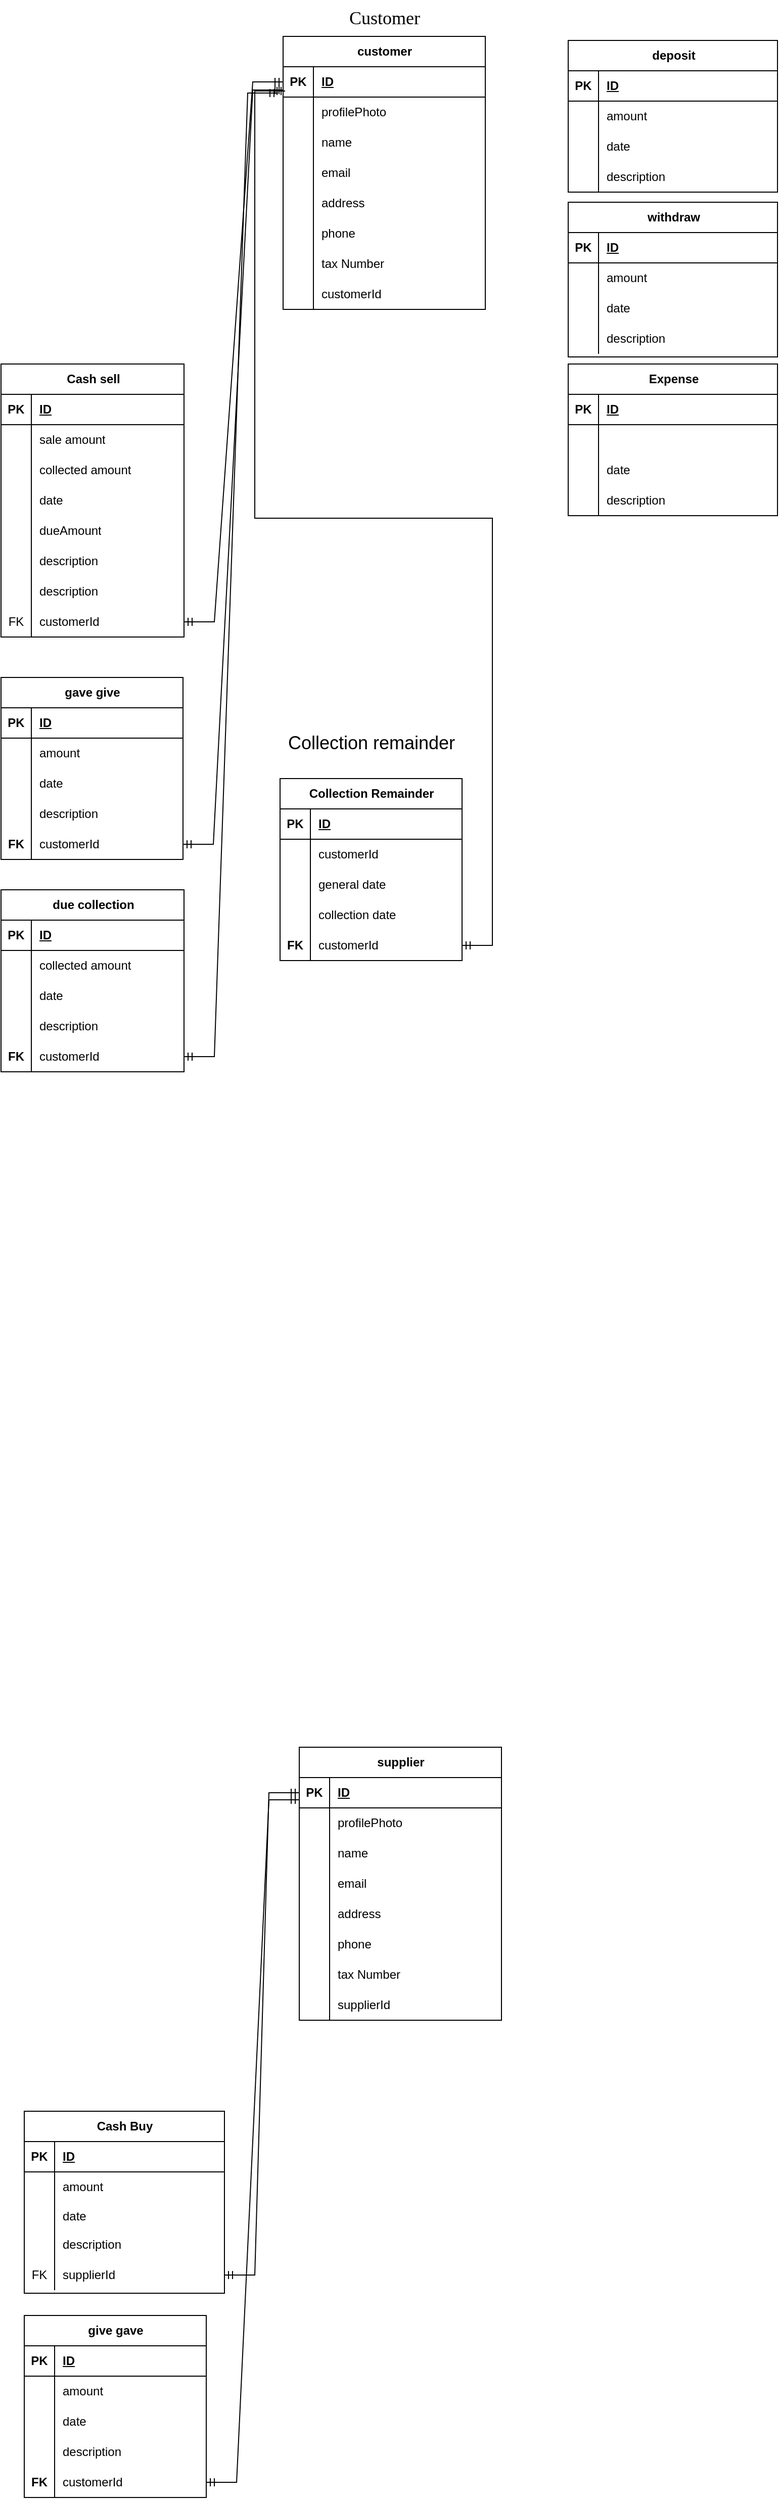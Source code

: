<mxfile version="24.6.4" type="github">
  <diagram name="Page-1" id="99Q6rMIf3dbpYMgP1Xtz">
    <mxGraphModel dx="1434" dy="827" grid="1" gridSize="10" guides="1" tooltips="1" connect="1" arrows="1" fold="1" page="1" pageScale="1" pageWidth="827" pageHeight="1169" math="0" shadow="0">
      <root>
        <mxCell id="0" />
        <mxCell id="1" parent="0" />
        <mxCell id="js7KE7NcF8R89ujWYOdr-15" value="customer" style="shape=table;startSize=30;container=1;collapsible=1;childLayout=tableLayout;fixedRows=1;rowLines=0;fontStyle=1;align=center;resizeLast=1;html=1;flipH=0;flipV=0;" parent="1" vertex="1">
          <mxGeometry x="288" y="36" width="200" height="270" as="geometry" />
        </mxCell>
        <mxCell id="js7KE7NcF8R89ujWYOdr-16" value="" style="shape=tableRow;horizontal=0;startSize=0;swimlaneHead=0;swimlaneBody=0;fillColor=none;collapsible=0;dropTarget=0;points=[[0,0.5],[1,0.5]];portConstraint=eastwest;top=0;left=0;right=0;bottom=1;" parent="js7KE7NcF8R89ujWYOdr-15" vertex="1">
          <mxGeometry y="30" width="200" height="30" as="geometry" />
        </mxCell>
        <mxCell id="js7KE7NcF8R89ujWYOdr-17" value="PK" style="shape=partialRectangle;connectable=0;fillColor=none;top=0;left=0;bottom=0;right=0;fontStyle=1;overflow=hidden;whiteSpace=wrap;html=1;" parent="js7KE7NcF8R89ujWYOdr-16" vertex="1">
          <mxGeometry width="30" height="30" as="geometry">
            <mxRectangle width="30" height="30" as="alternateBounds" />
          </mxGeometry>
        </mxCell>
        <mxCell id="js7KE7NcF8R89ujWYOdr-18" value="ID" style="shape=partialRectangle;connectable=0;fillColor=none;top=0;left=0;bottom=0;right=0;align=left;spacingLeft=6;fontStyle=5;overflow=hidden;whiteSpace=wrap;html=1;" parent="js7KE7NcF8R89ujWYOdr-16" vertex="1">
          <mxGeometry x="30" width="170" height="30" as="geometry">
            <mxRectangle width="170" height="30" as="alternateBounds" />
          </mxGeometry>
        </mxCell>
        <mxCell id="js7KE7NcF8R89ujWYOdr-19" value="" style="shape=tableRow;horizontal=0;startSize=0;swimlaneHead=0;swimlaneBody=0;fillColor=none;collapsible=0;dropTarget=0;points=[[0,0.5],[1,0.5]];portConstraint=eastwest;top=0;left=0;right=0;bottom=0;" parent="js7KE7NcF8R89ujWYOdr-15" vertex="1">
          <mxGeometry y="60" width="200" height="30" as="geometry" />
        </mxCell>
        <mxCell id="js7KE7NcF8R89ujWYOdr-20" value="" style="shape=partialRectangle;connectable=0;fillColor=none;top=0;left=0;bottom=0;right=0;editable=1;overflow=hidden;whiteSpace=wrap;html=1;" parent="js7KE7NcF8R89ujWYOdr-19" vertex="1">
          <mxGeometry width="30" height="30" as="geometry">
            <mxRectangle width="30" height="30" as="alternateBounds" />
          </mxGeometry>
        </mxCell>
        <mxCell id="js7KE7NcF8R89ujWYOdr-21" value="profilePhoto" style="shape=partialRectangle;connectable=0;fillColor=none;top=0;left=0;bottom=0;right=0;align=left;spacingLeft=6;overflow=hidden;whiteSpace=wrap;html=1;" parent="js7KE7NcF8R89ujWYOdr-19" vertex="1">
          <mxGeometry x="30" width="170" height="30" as="geometry">
            <mxRectangle width="170" height="30" as="alternateBounds" />
          </mxGeometry>
        </mxCell>
        <mxCell id="E6dUmz65pND26FQUCt2n-37" value="" style="shape=tableRow;horizontal=0;startSize=0;swimlaneHead=0;swimlaneBody=0;fillColor=none;collapsible=0;dropTarget=0;points=[[0,0.5],[1,0.5]];portConstraint=eastwest;top=0;left=0;right=0;bottom=0;" vertex="1" parent="js7KE7NcF8R89ujWYOdr-15">
          <mxGeometry y="90" width="200" height="30" as="geometry" />
        </mxCell>
        <mxCell id="E6dUmz65pND26FQUCt2n-38" value="" style="shape=partialRectangle;connectable=0;fillColor=none;top=0;left=0;bottom=0;right=0;editable=1;overflow=hidden;whiteSpace=wrap;html=1;" vertex="1" parent="E6dUmz65pND26FQUCt2n-37">
          <mxGeometry width="30" height="30" as="geometry">
            <mxRectangle width="30" height="30" as="alternateBounds" />
          </mxGeometry>
        </mxCell>
        <mxCell id="E6dUmz65pND26FQUCt2n-39" value="name" style="shape=partialRectangle;connectable=0;fillColor=none;top=0;left=0;bottom=0;right=0;align=left;spacingLeft=6;overflow=hidden;whiteSpace=wrap;html=1;" vertex="1" parent="E6dUmz65pND26FQUCt2n-37">
          <mxGeometry x="30" width="170" height="30" as="geometry">
            <mxRectangle width="170" height="30" as="alternateBounds" />
          </mxGeometry>
        </mxCell>
        <mxCell id="js7KE7NcF8R89ujWYOdr-22" value="" style="shape=tableRow;horizontal=0;startSize=0;swimlaneHead=0;swimlaneBody=0;fillColor=none;collapsible=0;dropTarget=0;points=[[0,0.5],[1,0.5]];portConstraint=eastwest;top=0;left=0;right=0;bottom=0;" parent="js7KE7NcF8R89ujWYOdr-15" vertex="1">
          <mxGeometry y="120" width="200" height="30" as="geometry" />
        </mxCell>
        <mxCell id="js7KE7NcF8R89ujWYOdr-23" value="" style="shape=partialRectangle;connectable=0;fillColor=none;top=0;left=0;bottom=0;right=0;editable=1;overflow=hidden;whiteSpace=wrap;html=1;" parent="js7KE7NcF8R89ujWYOdr-22" vertex="1">
          <mxGeometry width="30" height="30" as="geometry">
            <mxRectangle width="30" height="30" as="alternateBounds" />
          </mxGeometry>
        </mxCell>
        <mxCell id="js7KE7NcF8R89ujWYOdr-24" value="email" style="shape=partialRectangle;connectable=0;fillColor=none;top=0;left=0;bottom=0;right=0;align=left;spacingLeft=6;overflow=hidden;whiteSpace=wrap;html=1;" parent="js7KE7NcF8R89ujWYOdr-22" vertex="1">
          <mxGeometry x="30" width="170" height="30" as="geometry">
            <mxRectangle width="170" height="30" as="alternateBounds" />
          </mxGeometry>
        </mxCell>
        <mxCell id="js7KE7NcF8R89ujWYOdr-25" value="" style="shape=tableRow;horizontal=0;startSize=0;swimlaneHead=0;swimlaneBody=0;fillColor=none;collapsible=0;dropTarget=0;points=[[0,0.5],[1,0.5]];portConstraint=eastwest;top=0;left=0;right=0;bottom=0;" parent="js7KE7NcF8R89ujWYOdr-15" vertex="1">
          <mxGeometry y="150" width="200" height="30" as="geometry" />
        </mxCell>
        <mxCell id="js7KE7NcF8R89ujWYOdr-26" value="" style="shape=partialRectangle;connectable=0;fillColor=none;top=0;left=0;bottom=0;right=0;editable=1;overflow=hidden;whiteSpace=wrap;html=1;" parent="js7KE7NcF8R89ujWYOdr-25" vertex="1">
          <mxGeometry width="30" height="30" as="geometry">
            <mxRectangle width="30" height="30" as="alternateBounds" />
          </mxGeometry>
        </mxCell>
        <mxCell id="js7KE7NcF8R89ujWYOdr-27" value="address" style="shape=partialRectangle;connectable=0;fillColor=none;top=0;left=0;bottom=0;right=0;align=left;spacingLeft=6;overflow=hidden;whiteSpace=wrap;html=1;" parent="js7KE7NcF8R89ujWYOdr-25" vertex="1">
          <mxGeometry x="30" width="170" height="30" as="geometry">
            <mxRectangle width="170" height="30" as="alternateBounds" />
          </mxGeometry>
        </mxCell>
        <mxCell id="vd-cFwVOtP8Cxy1o2goD-17" value="" style="shape=tableRow;horizontal=0;startSize=0;swimlaneHead=0;swimlaneBody=0;fillColor=none;collapsible=0;dropTarget=0;points=[[0,0.5],[1,0.5]];portConstraint=eastwest;top=0;left=0;right=0;bottom=0;" parent="js7KE7NcF8R89ujWYOdr-15" vertex="1">
          <mxGeometry y="180" width="200" height="30" as="geometry" />
        </mxCell>
        <mxCell id="vd-cFwVOtP8Cxy1o2goD-18" value="" style="shape=partialRectangle;connectable=0;fillColor=none;top=0;left=0;bottom=0;right=0;editable=1;overflow=hidden;whiteSpace=wrap;html=1;" parent="vd-cFwVOtP8Cxy1o2goD-17" vertex="1">
          <mxGeometry width="30" height="30" as="geometry">
            <mxRectangle width="30" height="30" as="alternateBounds" />
          </mxGeometry>
        </mxCell>
        <mxCell id="vd-cFwVOtP8Cxy1o2goD-19" value="phone" style="shape=partialRectangle;connectable=0;fillColor=none;top=0;left=0;bottom=0;right=0;align=left;spacingLeft=6;overflow=hidden;whiteSpace=wrap;html=1;" parent="vd-cFwVOtP8Cxy1o2goD-17" vertex="1">
          <mxGeometry x="30" width="170" height="30" as="geometry">
            <mxRectangle width="170" height="30" as="alternateBounds" />
          </mxGeometry>
        </mxCell>
        <mxCell id="vd-cFwVOtP8Cxy1o2goD-20" value="" style="shape=tableRow;horizontal=0;startSize=0;swimlaneHead=0;swimlaneBody=0;fillColor=none;collapsible=0;dropTarget=0;points=[[0,0.5],[1,0.5]];portConstraint=eastwest;top=0;left=0;right=0;bottom=0;" parent="js7KE7NcF8R89ujWYOdr-15" vertex="1">
          <mxGeometry y="210" width="200" height="30" as="geometry" />
        </mxCell>
        <mxCell id="vd-cFwVOtP8Cxy1o2goD-21" value="" style="shape=partialRectangle;connectable=0;fillColor=none;top=0;left=0;bottom=0;right=0;editable=1;overflow=hidden;whiteSpace=wrap;html=1;" parent="vd-cFwVOtP8Cxy1o2goD-20" vertex="1">
          <mxGeometry width="30" height="30" as="geometry">
            <mxRectangle width="30" height="30" as="alternateBounds" />
          </mxGeometry>
        </mxCell>
        <mxCell id="vd-cFwVOtP8Cxy1o2goD-22" value="tax Number" style="shape=partialRectangle;connectable=0;fillColor=none;top=0;left=0;bottom=0;right=0;align=left;spacingLeft=6;overflow=hidden;whiteSpace=wrap;html=1;" parent="vd-cFwVOtP8Cxy1o2goD-20" vertex="1">
          <mxGeometry x="30" width="170" height="30" as="geometry">
            <mxRectangle width="170" height="30" as="alternateBounds" />
          </mxGeometry>
        </mxCell>
        <mxCell id="vd-cFwVOtP8Cxy1o2goD-32" value="" style="shape=tableRow;horizontal=0;startSize=0;swimlaneHead=0;swimlaneBody=0;fillColor=none;collapsible=0;dropTarget=0;points=[[0,0.5],[1,0.5]];portConstraint=eastwest;top=0;left=0;right=0;bottom=0;" parent="js7KE7NcF8R89ujWYOdr-15" vertex="1">
          <mxGeometry y="240" width="200" height="30" as="geometry" />
        </mxCell>
        <mxCell id="vd-cFwVOtP8Cxy1o2goD-33" value="" style="shape=partialRectangle;connectable=0;fillColor=none;top=0;left=0;bottom=0;right=0;editable=1;overflow=hidden;whiteSpace=wrap;html=1;" parent="vd-cFwVOtP8Cxy1o2goD-32" vertex="1">
          <mxGeometry width="30" height="30" as="geometry">
            <mxRectangle width="30" height="30" as="alternateBounds" />
          </mxGeometry>
        </mxCell>
        <mxCell id="vd-cFwVOtP8Cxy1o2goD-34" value="customerId" style="shape=partialRectangle;connectable=0;fillColor=none;top=0;left=0;bottom=0;right=0;align=left;spacingLeft=6;overflow=hidden;whiteSpace=wrap;html=1;" parent="vd-cFwVOtP8Cxy1o2goD-32" vertex="1">
          <mxGeometry x="30" width="170" height="30" as="geometry">
            <mxRectangle width="170" height="30" as="alternateBounds" />
          </mxGeometry>
        </mxCell>
        <mxCell id="E6dUmz65pND26FQUCt2n-24" value="Cash sell" style="shape=table;startSize=30;container=1;collapsible=1;childLayout=tableLayout;fixedRows=1;rowLines=0;fontStyle=1;align=center;resizeLast=1;html=1;" vertex="1" parent="1">
          <mxGeometry x="9" y="360" width="181" height="270" as="geometry" />
        </mxCell>
        <mxCell id="E6dUmz65pND26FQUCt2n-25" value="" style="shape=tableRow;horizontal=0;startSize=0;swimlaneHead=0;swimlaneBody=0;fillColor=none;collapsible=0;dropTarget=0;points=[[0,0.5],[1,0.5]];portConstraint=eastwest;top=0;left=0;right=0;bottom=1;" vertex="1" parent="E6dUmz65pND26FQUCt2n-24">
          <mxGeometry y="30" width="181" height="30" as="geometry" />
        </mxCell>
        <mxCell id="E6dUmz65pND26FQUCt2n-26" value="PK" style="shape=partialRectangle;connectable=0;fillColor=none;top=0;left=0;bottom=0;right=0;fontStyle=1;overflow=hidden;whiteSpace=wrap;html=1;" vertex="1" parent="E6dUmz65pND26FQUCt2n-25">
          <mxGeometry width="30" height="30" as="geometry">
            <mxRectangle width="30" height="30" as="alternateBounds" />
          </mxGeometry>
        </mxCell>
        <mxCell id="E6dUmz65pND26FQUCt2n-27" value="ID" style="shape=partialRectangle;connectable=0;fillColor=none;top=0;left=0;bottom=0;right=0;align=left;spacingLeft=6;fontStyle=5;overflow=hidden;whiteSpace=wrap;html=1;" vertex="1" parent="E6dUmz65pND26FQUCt2n-25">
          <mxGeometry x="30" width="151" height="30" as="geometry">
            <mxRectangle width="151" height="30" as="alternateBounds" />
          </mxGeometry>
        </mxCell>
        <mxCell id="E6dUmz65pND26FQUCt2n-66" value="" style="shape=tableRow;horizontal=0;startSize=0;swimlaneHead=0;swimlaneBody=0;fillColor=none;collapsible=0;dropTarget=0;points=[[0,0.5],[1,0.5]];portConstraint=eastwest;top=0;left=0;right=0;bottom=0;" vertex="1" parent="E6dUmz65pND26FQUCt2n-24">
          <mxGeometry y="60" width="181" height="30" as="geometry" />
        </mxCell>
        <mxCell id="E6dUmz65pND26FQUCt2n-67" value="" style="shape=partialRectangle;connectable=0;fillColor=none;top=0;left=0;bottom=0;right=0;editable=1;overflow=hidden;whiteSpace=wrap;html=1;" vertex="1" parent="E6dUmz65pND26FQUCt2n-66">
          <mxGeometry width="30" height="30" as="geometry">
            <mxRectangle width="30" height="30" as="alternateBounds" />
          </mxGeometry>
        </mxCell>
        <mxCell id="E6dUmz65pND26FQUCt2n-68" value="sale amount" style="shape=partialRectangle;connectable=0;fillColor=none;top=0;left=0;bottom=0;right=0;align=left;spacingLeft=6;overflow=hidden;whiteSpace=wrap;html=1;" vertex="1" parent="E6dUmz65pND26FQUCt2n-66">
          <mxGeometry x="30" width="151" height="30" as="geometry">
            <mxRectangle width="151" height="30" as="alternateBounds" />
          </mxGeometry>
        </mxCell>
        <mxCell id="E6dUmz65pND26FQUCt2n-31" value="" style="shape=tableRow;horizontal=0;startSize=0;swimlaneHead=0;swimlaneBody=0;fillColor=none;collapsible=0;dropTarget=0;points=[[0,0.5],[1,0.5]];portConstraint=eastwest;top=0;left=0;right=0;bottom=0;" vertex="1" parent="E6dUmz65pND26FQUCt2n-24">
          <mxGeometry y="90" width="181" height="30" as="geometry" />
        </mxCell>
        <mxCell id="E6dUmz65pND26FQUCt2n-32" value="" style="shape=partialRectangle;connectable=0;fillColor=none;top=0;left=0;bottom=0;right=0;editable=1;overflow=hidden;whiteSpace=wrap;html=1;" vertex="1" parent="E6dUmz65pND26FQUCt2n-31">
          <mxGeometry width="30" height="30" as="geometry">
            <mxRectangle width="30" height="30" as="alternateBounds" />
          </mxGeometry>
        </mxCell>
        <mxCell id="E6dUmz65pND26FQUCt2n-33" value="collected amount" style="shape=partialRectangle;connectable=0;fillColor=none;top=0;left=0;bottom=0;right=0;align=left;spacingLeft=6;overflow=hidden;whiteSpace=wrap;html=1;" vertex="1" parent="E6dUmz65pND26FQUCt2n-31">
          <mxGeometry x="30" width="151" height="30" as="geometry">
            <mxRectangle width="151" height="30" as="alternateBounds" />
          </mxGeometry>
        </mxCell>
        <mxCell id="E6dUmz65pND26FQUCt2n-34" value="" style="shape=tableRow;horizontal=0;startSize=0;swimlaneHead=0;swimlaneBody=0;fillColor=none;collapsible=0;dropTarget=0;points=[[0,0.5],[1,0.5]];portConstraint=eastwest;top=0;left=0;right=0;bottom=0;" vertex="1" parent="E6dUmz65pND26FQUCt2n-24">
          <mxGeometry y="120" width="181" height="30" as="geometry" />
        </mxCell>
        <mxCell id="E6dUmz65pND26FQUCt2n-35" value="" style="shape=partialRectangle;connectable=0;fillColor=none;top=0;left=0;bottom=0;right=0;editable=1;overflow=hidden;whiteSpace=wrap;html=1;" vertex="1" parent="E6dUmz65pND26FQUCt2n-34">
          <mxGeometry width="30" height="30" as="geometry">
            <mxRectangle width="30" height="30" as="alternateBounds" />
          </mxGeometry>
        </mxCell>
        <mxCell id="E6dUmz65pND26FQUCt2n-36" value="date" style="shape=partialRectangle;connectable=0;fillColor=none;top=0;left=0;bottom=0;right=0;align=left;spacingLeft=6;overflow=hidden;whiteSpace=wrap;html=1;" vertex="1" parent="E6dUmz65pND26FQUCt2n-34">
          <mxGeometry x="30" width="151" height="30" as="geometry">
            <mxRectangle width="151" height="30" as="alternateBounds" />
          </mxGeometry>
        </mxCell>
        <mxCell id="E6dUmz65pND26FQUCt2n-40" value="" style="shape=tableRow;horizontal=0;startSize=0;swimlaneHead=0;swimlaneBody=0;fillColor=none;collapsible=0;dropTarget=0;points=[[0,0.5],[1,0.5]];portConstraint=eastwest;top=0;left=0;right=0;bottom=0;" vertex="1" parent="E6dUmz65pND26FQUCt2n-24">
          <mxGeometry y="150" width="181" height="30" as="geometry" />
        </mxCell>
        <mxCell id="E6dUmz65pND26FQUCt2n-41" value="" style="shape=partialRectangle;connectable=0;fillColor=none;top=0;left=0;bottom=0;right=0;editable=1;overflow=hidden;whiteSpace=wrap;html=1;" vertex="1" parent="E6dUmz65pND26FQUCt2n-40">
          <mxGeometry width="30" height="30" as="geometry">
            <mxRectangle width="30" height="30" as="alternateBounds" />
          </mxGeometry>
        </mxCell>
        <mxCell id="E6dUmz65pND26FQUCt2n-42" value="dueAmount" style="shape=partialRectangle;connectable=0;fillColor=none;top=0;left=0;bottom=0;right=0;align=left;spacingLeft=6;overflow=hidden;whiteSpace=wrap;html=1;" vertex="1" parent="E6dUmz65pND26FQUCt2n-40">
          <mxGeometry x="30" width="151" height="30" as="geometry">
            <mxRectangle width="151" height="30" as="alternateBounds" />
          </mxGeometry>
        </mxCell>
        <mxCell id="E6dUmz65pND26FQUCt2n-175" value="" style="shape=tableRow;horizontal=0;startSize=0;swimlaneHead=0;swimlaneBody=0;fillColor=none;collapsible=0;dropTarget=0;points=[[0,0.5],[1,0.5]];portConstraint=eastwest;top=0;left=0;right=0;bottom=0;" vertex="1" parent="E6dUmz65pND26FQUCt2n-24">
          <mxGeometry y="180" width="181" height="30" as="geometry" />
        </mxCell>
        <mxCell id="E6dUmz65pND26FQUCt2n-176" value="&lt;br&gt;&lt;div&gt;&lt;br/&gt;&lt;/div&gt;" style="shape=partialRectangle;connectable=0;fillColor=none;top=0;left=0;bottom=0;right=0;editable=1;overflow=hidden;whiteSpace=wrap;html=1;" vertex="1" parent="E6dUmz65pND26FQUCt2n-175">
          <mxGeometry width="30" height="30" as="geometry">
            <mxRectangle width="30" height="30" as="alternateBounds" />
          </mxGeometry>
        </mxCell>
        <mxCell id="E6dUmz65pND26FQUCt2n-177" value="description" style="shape=partialRectangle;connectable=0;fillColor=none;top=0;left=0;bottom=0;right=0;align=left;spacingLeft=6;overflow=hidden;whiteSpace=wrap;html=1;" vertex="1" parent="E6dUmz65pND26FQUCt2n-175">
          <mxGeometry x="30" width="151" height="30" as="geometry">
            <mxRectangle width="151" height="30" as="alternateBounds" />
          </mxGeometry>
        </mxCell>
        <mxCell id="E6dUmz65pND26FQUCt2n-195" value="" style="shape=tableRow;horizontal=0;startSize=0;swimlaneHead=0;swimlaneBody=0;fillColor=none;collapsible=0;dropTarget=0;points=[[0,0.5],[1,0.5]];portConstraint=eastwest;top=0;left=0;right=0;bottom=0;" vertex="1" parent="E6dUmz65pND26FQUCt2n-24">
          <mxGeometry y="210" width="181" height="30" as="geometry" />
        </mxCell>
        <mxCell id="E6dUmz65pND26FQUCt2n-196" value="&lt;br&gt;&lt;div&gt;&lt;br/&gt;&lt;/div&gt;" style="shape=partialRectangle;connectable=0;fillColor=none;top=0;left=0;bottom=0;right=0;editable=1;overflow=hidden;whiteSpace=wrap;html=1;" vertex="1" parent="E6dUmz65pND26FQUCt2n-195">
          <mxGeometry width="30" height="30" as="geometry">
            <mxRectangle width="30" height="30" as="alternateBounds" />
          </mxGeometry>
        </mxCell>
        <mxCell id="E6dUmz65pND26FQUCt2n-197" value="description" style="shape=partialRectangle;connectable=0;fillColor=none;top=0;left=0;bottom=0;right=0;align=left;spacingLeft=6;overflow=hidden;whiteSpace=wrap;html=1;" vertex="1" parent="E6dUmz65pND26FQUCt2n-195">
          <mxGeometry x="30" width="151" height="30" as="geometry">
            <mxRectangle width="151" height="30" as="alternateBounds" />
          </mxGeometry>
        </mxCell>
        <mxCell id="E6dUmz65pND26FQUCt2n-48" value="" style="shape=tableRow;horizontal=0;startSize=0;swimlaneHead=0;swimlaneBody=0;fillColor=none;collapsible=0;dropTarget=0;points=[[0,0.5],[1,0.5]];portConstraint=eastwest;top=0;left=0;right=0;bottom=0;" vertex="1" parent="E6dUmz65pND26FQUCt2n-24">
          <mxGeometry y="240" width="181" height="30" as="geometry" />
        </mxCell>
        <mxCell id="E6dUmz65pND26FQUCt2n-49" value="FK" style="shape=partialRectangle;connectable=0;fillColor=none;top=0;left=0;bottom=0;right=0;editable=1;overflow=hidden;whiteSpace=wrap;html=1;" vertex="1" parent="E6dUmz65pND26FQUCt2n-48">
          <mxGeometry width="30" height="30" as="geometry">
            <mxRectangle width="30" height="30" as="alternateBounds" />
          </mxGeometry>
        </mxCell>
        <mxCell id="E6dUmz65pND26FQUCt2n-50" value="customerId" style="shape=partialRectangle;connectable=0;fillColor=none;top=0;left=0;bottom=0;right=0;align=left;spacingLeft=6;overflow=hidden;whiteSpace=wrap;html=1;" vertex="1" parent="E6dUmz65pND26FQUCt2n-48">
          <mxGeometry x="30" width="151" height="30" as="geometry">
            <mxRectangle width="151" height="30" as="alternateBounds" />
          </mxGeometry>
        </mxCell>
        <mxCell id="E6dUmz65pND26FQUCt2n-73" value="supplier" style="shape=table;startSize=30;container=1;collapsible=1;childLayout=tableLayout;fixedRows=1;rowLines=0;fontStyle=1;align=center;resizeLast=1;html=1;flipH=0;flipV=0;" vertex="1" parent="1">
          <mxGeometry x="304" y="1728" width="200" height="270" as="geometry" />
        </mxCell>
        <mxCell id="E6dUmz65pND26FQUCt2n-74" value="" style="shape=tableRow;horizontal=0;startSize=0;swimlaneHead=0;swimlaneBody=0;fillColor=none;collapsible=0;dropTarget=0;points=[[0,0.5],[1,0.5]];portConstraint=eastwest;top=0;left=0;right=0;bottom=1;" vertex="1" parent="E6dUmz65pND26FQUCt2n-73">
          <mxGeometry y="30" width="200" height="30" as="geometry" />
        </mxCell>
        <mxCell id="E6dUmz65pND26FQUCt2n-75" value="PK" style="shape=partialRectangle;connectable=0;fillColor=none;top=0;left=0;bottom=0;right=0;fontStyle=1;overflow=hidden;whiteSpace=wrap;html=1;" vertex="1" parent="E6dUmz65pND26FQUCt2n-74">
          <mxGeometry width="30" height="30" as="geometry">
            <mxRectangle width="30" height="30" as="alternateBounds" />
          </mxGeometry>
        </mxCell>
        <mxCell id="E6dUmz65pND26FQUCt2n-76" value="ID" style="shape=partialRectangle;connectable=0;fillColor=none;top=0;left=0;bottom=0;right=0;align=left;spacingLeft=6;fontStyle=5;overflow=hidden;whiteSpace=wrap;html=1;" vertex="1" parent="E6dUmz65pND26FQUCt2n-74">
          <mxGeometry x="30" width="170" height="30" as="geometry">
            <mxRectangle width="170" height="30" as="alternateBounds" />
          </mxGeometry>
        </mxCell>
        <mxCell id="E6dUmz65pND26FQUCt2n-77" value="" style="shape=tableRow;horizontal=0;startSize=0;swimlaneHead=0;swimlaneBody=0;fillColor=none;collapsible=0;dropTarget=0;points=[[0,0.5],[1,0.5]];portConstraint=eastwest;top=0;left=0;right=0;bottom=0;" vertex="1" parent="E6dUmz65pND26FQUCt2n-73">
          <mxGeometry y="60" width="200" height="30" as="geometry" />
        </mxCell>
        <mxCell id="E6dUmz65pND26FQUCt2n-78" value="" style="shape=partialRectangle;connectable=0;fillColor=none;top=0;left=0;bottom=0;right=0;editable=1;overflow=hidden;whiteSpace=wrap;html=1;" vertex="1" parent="E6dUmz65pND26FQUCt2n-77">
          <mxGeometry width="30" height="30" as="geometry">
            <mxRectangle width="30" height="30" as="alternateBounds" />
          </mxGeometry>
        </mxCell>
        <mxCell id="E6dUmz65pND26FQUCt2n-79" value="profilePhoto" style="shape=partialRectangle;connectable=0;fillColor=none;top=0;left=0;bottom=0;right=0;align=left;spacingLeft=6;overflow=hidden;whiteSpace=wrap;html=1;" vertex="1" parent="E6dUmz65pND26FQUCt2n-77">
          <mxGeometry x="30" width="170" height="30" as="geometry">
            <mxRectangle width="170" height="30" as="alternateBounds" />
          </mxGeometry>
        </mxCell>
        <mxCell id="E6dUmz65pND26FQUCt2n-80" value="" style="shape=tableRow;horizontal=0;startSize=0;swimlaneHead=0;swimlaneBody=0;fillColor=none;collapsible=0;dropTarget=0;points=[[0,0.5],[1,0.5]];portConstraint=eastwest;top=0;left=0;right=0;bottom=0;" vertex="1" parent="E6dUmz65pND26FQUCt2n-73">
          <mxGeometry y="90" width="200" height="30" as="geometry" />
        </mxCell>
        <mxCell id="E6dUmz65pND26FQUCt2n-81" value="" style="shape=partialRectangle;connectable=0;fillColor=none;top=0;left=0;bottom=0;right=0;editable=1;overflow=hidden;whiteSpace=wrap;html=1;" vertex="1" parent="E6dUmz65pND26FQUCt2n-80">
          <mxGeometry width="30" height="30" as="geometry">
            <mxRectangle width="30" height="30" as="alternateBounds" />
          </mxGeometry>
        </mxCell>
        <mxCell id="E6dUmz65pND26FQUCt2n-82" value="name" style="shape=partialRectangle;connectable=0;fillColor=none;top=0;left=0;bottom=0;right=0;align=left;spacingLeft=6;overflow=hidden;whiteSpace=wrap;html=1;" vertex="1" parent="E6dUmz65pND26FQUCt2n-80">
          <mxGeometry x="30" width="170" height="30" as="geometry">
            <mxRectangle width="170" height="30" as="alternateBounds" />
          </mxGeometry>
        </mxCell>
        <mxCell id="E6dUmz65pND26FQUCt2n-83" value="" style="shape=tableRow;horizontal=0;startSize=0;swimlaneHead=0;swimlaneBody=0;fillColor=none;collapsible=0;dropTarget=0;points=[[0,0.5],[1,0.5]];portConstraint=eastwest;top=0;left=0;right=0;bottom=0;" vertex="1" parent="E6dUmz65pND26FQUCt2n-73">
          <mxGeometry y="120" width="200" height="30" as="geometry" />
        </mxCell>
        <mxCell id="E6dUmz65pND26FQUCt2n-84" value="" style="shape=partialRectangle;connectable=0;fillColor=none;top=0;left=0;bottom=0;right=0;editable=1;overflow=hidden;whiteSpace=wrap;html=1;" vertex="1" parent="E6dUmz65pND26FQUCt2n-83">
          <mxGeometry width="30" height="30" as="geometry">
            <mxRectangle width="30" height="30" as="alternateBounds" />
          </mxGeometry>
        </mxCell>
        <mxCell id="E6dUmz65pND26FQUCt2n-85" value="email" style="shape=partialRectangle;connectable=0;fillColor=none;top=0;left=0;bottom=0;right=0;align=left;spacingLeft=6;overflow=hidden;whiteSpace=wrap;html=1;" vertex="1" parent="E6dUmz65pND26FQUCt2n-83">
          <mxGeometry x="30" width="170" height="30" as="geometry">
            <mxRectangle width="170" height="30" as="alternateBounds" />
          </mxGeometry>
        </mxCell>
        <mxCell id="E6dUmz65pND26FQUCt2n-86" value="" style="shape=tableRow;horizontal=0;startSize=0;swimlaneHead=0;swimlaneBody=0;fillColor=none;collapsible=0;dropTarget=0;points=[[0,0.5],[1,0.5]];portConstraint=eastwest;top=0;left=0;right=0;bottom=0;" vertex="1" parent="E6dUmz65pND26FQUCt2n-73">
          <mxGeometry y="150" width="200" height="30" as="geometry" />
        </mxCell>
        <mxCell id="E6dUmz65pND26FQUCt2n-87" value="" style="shape=partialRectangle;connectable=0;fillColor=none;top=0;left=0;bottom=0;right=0;editable=1;overflow=hidden;whiteSpace=wrap;html=1;" vertex="1" parent="E6dUmz65pND26FQUCt2n-86">
          <mxGeometry width="30" height="30" as="geometry">
            <mxRectangle width="30" height="30" as="alternateBounds" />
          </mxGeometry>
        </mxCell>
        <mxCell id="E6dUmz65pND26FQUCt2n-88" value="address" style="shape=partialRectangle;connectable=0;fillColor=none;top=0;left=0;bottom=0;right=0;align=left;spacingLeft=6;overflow=hidden;whiteSpace=wrap;html=1;" vertex="1" parent="E6dUmz65pND26FQUCt2n-86">
          <mxGeometry x="30" width="170" height="30" as="geometry">
            <mxRectangle width="170" height="30" as="alternateBounds" />
          </mxGeometry>
        </mxCell>
        <mxCell id="E6dUmz65pND26FQUCt2n-89" value="" style="shape=tableRow;horizontal=0;startSize=0;swimlaneHead=0;swimlaneBody=0;fillColor=none;collapsible=0;dropTarget=0;points=[[0,0.5],[1,0.5]];portConstraint=eastwest;top=0;left=0;right=0;bottom=0;" vertex="1" parent="E6dUmz65pND26FQUCt2n-73">
          <mxGeometry y="180" width="200" height="30" as="geometry" />
        </mxCell>
        <mxCell id="E6dUmz65pND26FQUCt2n-90" value="" style="shape=partialRectangle;connectable=0;fillColor=none;top=0;left=0;bottom=0;right=0;editable=1;overflow=hidden;whiteSpace=wrap;html=1;" vertex="1" parent="E6dUmz65pND26FQUCt2n-89">
          <mxGeometry width="30" height="30" as="geometry">
            <mxRectangle width="30" height="30" as="alternateBounds" />
          </mxGeometry>
        </mxCell>
        <mxCell id="E6dUmz65pND26FQUCt2n-91" value="phone" style="shape=partialRectangle;connectable=0;fillColor=none;top=0;left=0;bottom=0;right=0;align=left;spacingLeft=6;overflow=hidden;whiteSpace=wrap;html=1;" vertex="1" parent="E6dUmz65pND26FQUCt2n-89">
          <mxGeometry x="30" width="170" height="30" as="geometry">
            <mxRectangle width="170" height="30" as="alternateBounds" />
          </mxGeometry>
        </mxCell>
        <mxCell id="E6dUmz65pND26FQUCt2n-92" value="" style="shape=tableRow;horizontal=0;startSize=0;swimlaneHead=0;swimlaneBody=0;fillColor=none;collapsible=0;dropTarget=0;points=[[0,0.5],[1,0.5]];portConstraint=eastwest;top=0;left=0;right=0;bottom=0;" vertex="1" parent="E6dUmz65pND26FQUCt2n-73">
          <mxGeometry y="210" width="200" height="30" as="geometry" />
        </mxCell>
        <mxCell id="E6dUmz65pND26FQUCt2n-93" value="" style="shape=partialRectangle;connectable=0;fillColor=none;top=0;left=0;bottom=0;right=0;editable=1;overflow=hidden;whiteSpace=wrap;html=1;" vertex="1" parent="E6dUmz65pND26FQUCt2n-92">
          <mxGeometry width="30" height="30" as="geometry">
            <mxRectangle width="30" height="30" as="alternateBounds" />
          </mxGeometry>
        </mxCell>
        <mxCell id="E6dUmz65pND26FQUCt2n-94" value="tax Number" style="shape=partialRectangle;connectable=0;fillColor=none;top=0;left=0;bottom=0;right=0;align=left;spacingLeft=6;overflow=hidden;whiteSpace=wrap;html=1;" vertex="1" parent="E6dUmz65pND26FQUCt2n-92">
          <mxGeometry x="30" width="170" height="30" as="geometry">
            <mxRectangle width="170" height="30" as="alternateBounds" />
          </mxGeometry>
        </mxCell>
        <mxCell id="E6dUmz65pND26FQUCt2n-95" value="" style="shape=tableRow;horizontal=0;startSize=0;swimlaneHead=0;swimlaneBody=0;fillColor=none;collapsible=0;dropTarget=0;points=[[0,0.5],[1,0.5]];portConstraint=eastwest;top=0;left=0;right=0;bottom=0;" vertex="1" parent="E6dUmz65pND26FQUCt2n-73">
          <mxGeometry y="240" width="200" height="30" as="geometry" />
        </mxCell>
        <mxCell id="E6dUmz65pND26FQUCt2n-96" value="" style="shape=partialRectangle;connectable=0;fillColor=none;top=0;left=0;bottom=0;right=0;editable=1;overflow=hidden;whiteSpace=wrap;html=1;" vertex="1" parent="E6dUmz65pND26FQUCt2n-95">
          <mxGeometry width="30" height="30" as="geometry">
            <mxRectangle width="30" height="30" as="alternateBounds" />
          </mxGeometry>
        </mxCell>
        <mxCell id="E6dUmz65pND26FQUCt2n-97" value="supplierId" style="shape=partialRectangle;connectable=0;fillColor=none;top=0;left=0;bottom=0;right=0;align=left;spacingLeft=6;overflow=hidden;whiteSpace=wrap;html=1;" vertex="1" parent="E6dUmz65pND26FQUCt2n-95">
          <mxGeometry x="30" width="170" height="30" as="geometry">
            <mxRectangle width="170" height="30" as="alternateBounds" />
          </mxGeometry>
        </mxCell>
        <mxCell id="E6dUmz65pND26FQUCt2n-102" value="Cash Buy" style="shape=table;startSize=30;container=1;collapsible=1;childLayout=tableLayout;fixedRows=1;rowLines=0;fontStyle=1;align=center;resizeLast=1;html=1;" vertex="1" parent="1">
          <mxGeometry x="32" y="2088" width="198" height="180" as="geometry" />
        </mxCell>
        <mxCell id="E6dUmz65pND26FQUCt2n-103" value="" style="shape=tableRow;horizontal=0;startSize=0;swimlaneHead=0;swimlaneBody=0;fillColor=none;collapsible=0;dropTarget=0;points=[[0,0.5],[1,0.5]];portConstraint=eastwest;top=0;left=0;right=0;bottom=1;" vertex="1" parent="E6dUmz65pND26FQUCt2n-102">
          <mxGeometry y="30" width="198" height="30" as="geometry" />
        </mxCell>
        <mxCell id="E6dUmz65pND26FQUCt2n-104" value="PK" style="shape=partialRectangle;connectable=0;fillColor=none;top=0;left=0;bottom=0;right=0;fontStyle=1;overflow=hidden;whiteSpace=wrap;html=1;" vertex="1" parent="E6dUmz65pND26FQUCt2n-103">
          <mxGeometry width="30" height="30" as="geometry">
            <mxRectangle width="30" height="30" as="alternateBounds" />
          </mxGeometry>
        </mxCell>
        <mxCell id="E6dUmz65pND26FQUCt2n-105" value="ID" style="shape=partialRectangle;connectable=0;fillColor=none;top=0;left=0;bottom=0;right=0;align=left;spacingLeft=6;fontStyle=5;overflow=hidden;whiteSpace=wrap;html=1;" vertex="1" parent="E6dUmz65pND26FQUCt2n-103">
          <mxGeometry x="30" width="168" height="30" as="geometry">
            <mxRectangle width="168" height="30" as="alternateBounds" />
          </mxGeometry>
        </mxCell>
        <mxCell id="E6dUmz65pND26FQUCt2n-106" value="" style="shape=tableRow;horizontal=0;startSize=0;swimlaneHead=0;swimlaneBody=0;fillColor=none;collapsible=0;dropTarget=0;points=[[0,0.5],[1,0.5]];portConstraint=eastwest;top=0;left=0;right=0;bottom=0;" vertex="1" parent="E6dUmz65pND26FQUCt2n-102">
          <mxGeometry y="60" width="198" height="30" as="geometry" />
        </mxCell>
        <mxCell id="E6dUmz65pND26FQUCt2n-107" value="" style="shape=partialRectangle;connectable=0;fillColor=none;top=0;left=0;bottom=0;right=0;editable=1;overflow=hidden;whiteSpace=wrap;html=1;" vertex="1" parent="E6dUmz65pND26FQUCt2n-106">
          <mxGeometry width="30" height="30" as="geometry">
            <mxRectangle width="30" height="30" as="alternateBounds" />
          </mxGeometry>
        </mxCell>
        <mxCell id="E6dUmz65pND26FQUCt2n-108" value="amount" style="shape=partialRectangle;connectable=0;fillColor=none;top=0;left=0;bottom=0;right=0;align=left;spacingLeft=6;overflow=hidden;whiteSpace=wrap;html=1;" vertex="1" parent="E6dUmz65pND26FQUCt2n-106">
          <mxGeometry x="30" width="168" height="30" as="geometry">
            <mxRectangle width="168" height="30" as="alternateBounds" />
          </mxGeometry>
        </mxCell>
        <mxCell id="E6dUmz65pND26FQUCt2n-109" value="" style="shape=tableRow;horizontal=0;startSize=0;swimlaneHead=0;swimlaneBody=0;fillColor=none;collapsible=0;dropTarget=0;points=[[0,0.5],[1,0.5]];portConstraint=eastwest;top=0;left=0;right=0;bottom=0;" vertex="1" parent="E6dUmz65pND26FQUCt2n-102">
          <mxGeometry y="90" width="198" height="27" as="geometry" />
        </mxCell>
        <mxCell id="E6dUmz65pND26FQUCt2n-110" value="" style="shape=partialRectangle;connectable=0;fillColor=none;top=0;left=0;bottom=0;right=0;editable=1;overflow=hidden;whiteSpace=wrap;html=1;" vertex="1" parent="E6dUmz65pND26FQUCt2n-109">
          <mxGeometry width="30" height="27" as="geometry">
            <mxRectangle width="30" height="27" as="alternateBounds" />
          </mxGeometry>
        </mxCell>
        <mxCell id="E6dUmz65pND26FQUCt2n-111" value="date" style="shape=partialRectangle;connectable=0;fillColor=none;top=0;left=0;bottom=0;right=0;align=left;spacingLeft=6;overflow=hidden;whiteSpace=wrap;html=1;" vertex="1" parent="E6dUmz65pND26FQUCt2n-109">
          <mxGeometry x="30" width="168" height="27" as="geometry">
            <mxRectangle width="168" height="27" as="alternateBounds" />
          </mxGeometry>
        </mxCell>
        <mxCell id="E6dUmz65pND26FQUCt2n-112" value="" style="shape=tableRow;horizontal=0;startSize=0;swimlaneHead=0;swimlaneBody=0;fillColor=none;collapsible=0;dropTarget=0;points=[[0,0.5],[1,0.5]];portConstraint=eastwest;top=0;left=0;right=0;bottom=0;" vertex="1" parent="E6dUmz65pND26FQUCt2n-102">
          <mxGeometry y="117" width="198" height="30" as="geometry" />
        </mxCell>
        <mxCell id="E6dUmz65pND26FQUCt2n-113" value="" style="shape=partialRectangle;connectable=0;fillColor=none;top=0;left=0;bottom=0;right=0;editable=1;overflow=hidden;whiteSpace=wrap;html=1;" vertex="1" parent="E6dUmz65pND26FQUCt2n-112">
          <mxGeometry width="30" height="30" as="geometry">
            <mxRectangle width="30" height="30" as="alternateBounds" />
          </mxGeometry>
        </mxCell>
        <mxCell id="E6dUmz65pND26FQUCt2n-114" value="description" style="shape=partialRectangle;connectable=0;fillColor=none;top=0;left=0;bottom=0;right=0;align=left;spacingLeft=6;overflow=hidden;whiteSpace=wrap;html=1;" vertex="1" parent="E6dUmz65pND26FQUCt2n-112">
          <mxGeometry x="30" width="168" height="30" as="geometry">
            <mxRectangle width="168" height="30" as="alternateBounds" />
          </mxGeometry>
        </mxCell>
        <mxCell id="E6dUmz65pND26FQUCt2n-116" value="" style="shape=tableRow;horizontal=0;startSize=0;swimlaneHead=0;swimlaneBody=0;fillColor=none;collapsible=0;dropTarget=0;points=[[0,0.5],[1,0.5]];portConstraint=eastwest;top=0;left=0;right=0;bottom=0;" vertex="1" parent="E6dUmz65pND26FQUCt2n-102">
          <mxGeometry y="147" width="198" height="30" as="geometry" />
        </mxCell>
        <mxCell id="E6dUmz65pND26FQUCt2n-117" value="FK" style="shape=partialRectangle;connectable=0;fillColor=none;top=0;left=0;bottom=0;right=0;editable=1;overflow=hidden;whiteSpace=wrap;html=1;" vertex="1" parent="E6dUmz65pND26FQUCt2n-116">
          <mxGeometry width="30" height="30" as="geometry">
            <mxRectangle width="30" height="30" as="alternateBounds" />
          </mxGeometry>
        </mxCell>
        <mxCell id="E6dUmz65pND26FQUCt2n-118" value="supplierId" style="shape=partialRectangle;connectable=0;fillColor=none;top=0;left=0;bottom=0;right=0;align=left;spacingLeft=6;overflow=hidden;whiteSpace=wrap;html=1;" vertex="1" parent="E6dUmz65pND26FQUCt2n-116">
          <mxGeometry x="30" width="168" height="30" as="geometry">
            <mxRectangle width="168" height="30" as="alternateBounds" />
          </mxGeometry>
        </mxCell>
        <mxCell id="E6dUmz65pND26FQUCt2n-119" value="Expense" style="shape=table;startSize=30;container=1;collapsible=1;childLayout=tableLayout;fixedRows=1;rowLines=0;fontStyle=1;align=center;resizeLast=1;html=1;" vertex="1" parent="1">
          <mxGeometry x="570" y="360" width="207" height="150" as="geometry" />
        </mxCell>
        <mxCell id="E6dUmz65pND26FQUCt2n-120" value="" style="shape=tableRow;horizontal=0;startSize=0;swimlaneHead=0;swimlaneBody=0;fillColor=none;collapsible=0;dropTarget=0;points=[[0,0.5],[1,0.5]];portConstraint=eastwest;top=0;left=0;right=0;bottom=1;" vertex="1" parent="E6dUmz65pND26FQUCt2n-119">
          <mxGeometry y="30" width="207" height="30" as="geometry" />
        </mxCell>
        <mxCell id="E6dUmz65pND26FQUCt2n-121" value="PK" style="shape=partialRectangle;connectable=0;fillColor=none;top=0;left=0;bottom=0;right=0;fontStyle=1;overflow=hidden;whiteSpace=wrap;html=1;" vertex="1" parent="E6dUmz65pND26FQUCt2n-120">
          <mxGeometry width="30" height="30" as="geometry">
            <mxRectangle width="30" height="30" as="alternateBounds" />
          </mxGeometry>
        </mxCell>
        <mxCell id="E6dUmz65pND26FQUCt2n-122" value="ID" style="shape=partialRectangle;connectable=0;fillColor=none;top=0;left=0;bottom=0;right=0;align=left;spacingLeft=6;fontStyle=5;overflow=hidden;whiteSpace=wrap;html=1;" vertex="1" parent="E6dUmz65pND26FQUCt2n-120">
          <mxGeometry x="30" width="177" height="30" as="geometry">
            <mxRectangle width="177" height="30" as="alternateBounds" />
          </mxGeometry>
        </mxCell>
        <mxCell id="E6dUmz65pND26FQUCt2n-123" value="" style="shape=tableRow;horizontal=0;startSize=0;swimlaneHead=0;swimlaneBody=0;fillColor=none;collapsible=0;dropTarget=0;points=[[0,0.5],[1,0.5]];portConstraint=eastwest;top=0;left=0;right=0;bottom=0;" vertex="1" parent="E6dUmz65pND26FQUCt2n-119">
          <mxGeometry y="60" width="207" height="30" as="geometry" />
        </mxCell>
        <mxCell id="E6dUmz65pND26FQUCt2n-124" value="" style="shape=partialRectangle;connectable=0;fillColor=none;top=0;left=0;bottom=0;right=0;editable=1;overflow=hidden;whiteSpace=wrap;html=1;" vertex="1" parent="E6dUmz65pND26FQUCt2n-123">
          <mxGeometry width="30" height="30" as="geometry">
            <mxRectangle width="30" height="30" as="alternateBounds" />
          </mxGeometry>
        </mxCell>
        <mxCell id="E6dUmz65pND26FQUCt2n-125" value="&amp;nbsp;" style="shape=partialRectangle;connectable=0;fillColor=none;top=0;left=0;bottom=0;right=0;align=left;spacingLeft=6;overflow=hidden;whiteSpace=wrap;html=1;" vertex="1" parent="E6dUmz65pND26FQUCt2n-123">
          <mxGeometry x="30" width="177" height="30" as="geometry">
            <mxRectangle width="177" height="30" as="alternateBounds" />
          </mxGeometry>
        </mxCell>
        <mxCell id="E6dUmz65pND26FQUCt2n-126" value="" style="shape=tableRow;horizontal=0;startSize=0;swimlaneHead=0;swimlaneBody=0;fillColor=none;collapsible=0;dropTarget=0;points=[[0,0.5],[1,0.5]];portConstraint=eastwest;top=0;left=0;right=0;bottom=0;" vertex="1" parent="E6dUmz65pND26FQUCt2n-119">
          <mxGeometry y="90" width="207" height="30" as="geometry" />
        </mxCell>
        <mxCell id="E6dUmz65pND26FQUCt2n-127" value="" style="shape=partialRectangle;connectable=0;fillColor=none;top=0;left=0;bottom=0;right=0;editable=1;overflow=hidden;whiteSpace=wrap;html=1;" vertex="1" parent="E6dUmz65pND26FQUCt2n-126">
          <mxGeometry width="30" height="30" as="geometry">
            <mxRectangle width="30" height="30" as="alternateBounds" />
          </mxGeometry>
        </mxCell>
        <mxCell id="E6dUmz65pND26FQUCt2n-128" value="date" style="shape=partialRectangle;connectable=0;fillColor=none;top=0;left=0;bottom=0;right=0;align=left;spacingLeft=6;overflow=hidden;whiteSpace=wrap;html=1;" vertex="1" parent="E6dUmz65pND26FQUCt2n-126">
          <mxGeometry x="30" width="177" height="30" as="geometry">
            <mxRectangle width="177" height="30" as="alternateBounds" />
          </mxGeometry>
        </mxCell>
        <mxCell id="E6dUmz65pND26FQUCt2n-129" value="" style="shape=tableRow;horizontal=0;startSize=0;swimlaneHead=0;swimlaneBody=0;fillColor=none;collapsible=0;dropTarget=0;points=[[0,0.5],[1,0.5]];portConstraint=eastwest;top=0;left=0;right=0;bottom=0;" vertex="1" parent="E6dUmz65pND26FQUCt2n-119">
          <mxGeometry y="120" width="207" height="30" as="geometry" />
        </mxCell>
        <mxCell id="E6dUmz65pND26FQUCt2n-130" value="" style="shape=partialRectangle;connectable=0;fillColor=none;top=0;left=0;bottom=0;right=0;editable=1;overflow=hidden;whiteSpace=wrap;html=1;" vertex="1" parent="E6dUmz65pND26FQUCt2n-129">
          <mxGeometry width="30" height="30" as="geometry">
            <mxRectangle width="30" height="30" as="alternateBounds" />
          </mxGeometry>
        </mxCell>
        <mxCell id="E6dUmz65pND26FQUCt2n-131" value="description" style="shape=partialRectangle;connectable=0;fillColor=none;top=0;left=0;bottom=0;right=0;align=left;spacingLeft=6;overflow=hidden;whiteSpace=wrap;html=1;" vertex="1" parent="E6dUmz65pND26FQUCt2n-129">
          <mxGeometry x="30" width="177" height="30" as="geometry">
            <mxRectangle width="177" height="30" as="alternateBounds" />
          </mxGeometry>
        </mxCell>
        <mxCell id="E6dUmz65pND26FQUCt2n-132" value="withdraw" style="shape=table;startSize=30;container=1;collapsible=1;childLayout=tableLayout;fixedRows=1;rowLines=0;fontStyle=1;align=center;resizeLast=1;html=1;" vertex="1" parent="1">
          <mxGeometry x="570" y="200" width="207" height="153" as="geometry" />
        </mxCell>
        <mxCell id="E6dUmz65pND26FQUCt2n-133" value="" style="shape=tableRow;horizontal=0;startSize=0;swimlaneHead=0;swimlaneBody=0;fillColor=none;collapsible=0;dropTarget=0;points=[[0,0.5],[1,0.5]];portConstraint=eastwest;top=0;left=0;right=0;bottom=1;" vertex="1" parent="E6dUmz65pND26FQUCt2n-132">
          <mxGeometry y="30" width="207" height="30" as="geometry" />
        </mxCell>
        <mxCell id="E6dUmz65pND26FQUCt2n-134" value="PK" style="shape=partialRectangle;connectable=0;fillColor=none;top=0;left=0;bottom=0;right=0;fontStyle=1;overflow=hidden;whiteSpace=wrap;html=1;" vertex="1" parent="E6dUmz65pND26FQUCt2n-133">
          <mxGeometry width="30" height="30" as="geometry">
            <mxRectangle width="30" height="30" as="alternateBounds" />
          </mxGeometry>
        </mxCell>
        <mxCell id="E6dUmz65pND26FQUCt2n-135" value="ID" style="shape=partialRectangle;connectable=0;fillColor=none;top=0;left=0;bottom=0;right=0;align=left;spacingLeft=6;fontStyle=5;overflow=hidden;whiteSpace=wrap;html=1;" vertex="1" parent="E6dUmz65pND26FQUCt2n-133">
          <mxGeometry x="30" width="177" height="30" as="geometry">
            <mxRectangle width="177" height="30" as="alternateBounds" />
          </mxGeometry>
        </mxCell>
        <mxCell id="E6dUmz65pND26FQUCt2n-136" value="" style="shape=tableRow;horizontal=0;startSize=0;swimlaneHead=0;swimlaneBody=0;fillColor=none;collapsible=0;dropTarget=0;points=[[0,0.5],[1,0.5]];portConstraint=eastwest;top=0;left=0;right=0;bottom=0;" vertex="1" parent="E6dUmz65pND26FQUCt2n-132">
          <mxGeometry y="60" width="207" height="30" as="geometry" />
        </mxCell>
        <mxCell id="E6dUmz65pND26FQUCt2n-137" value="" style="shape=partialRectangle;connectable=0;fillColor=none;top=0;left=0;bottom=0;right=0;editable=1;overflow=hidden;whiteSpace=wrap;html=1;" vertex="1" parent="E6dUmz65pND26FQUCt2n-136">
          <mxGeometry width="30" height="30" as="geometry">
            <mxRectangle width="30" height="30" as="alternateBounds" />
          </mxGeometry>
        </mxCell>
        <mxCell id="E6dUmz65pND26FQUCt2n-138" value="amount" style="shape=partialRectangle;connectable=0;fillColor=none;top=0;left=0;bottom=0;right=0;align=left;spacingLeft=6;overflow=hidden;whiteSpace=wrap;html=1;" vertex="1" parent="E6dUmz65pND26FQUCt2n-136">
          <mxGeometry x="30" width="177" height="30" as="geometry">
            <mxRectangle width="177" height="30" as="alternateBounds" />
          </mxGeometry>
        </mxCell>
        <mxCell id="E6dUmz65pND26FQUCt2n-139" value="" style="shape=tableRow;horizontal=0;startSize=0;swimlaneHead=0;swimlaneBody=0;fillColor=none;collapsible=0;dropTarget=0;points=[[0,0.5],[1,0.5]];portConstraint=eastwest;top=0;left=0;right=0;bottom=0;" vertex="1" parent="E6dUmz65pND26FQUCt2n-132">
          <mxGeometry y="90" width="207" height="30" as="geometry" />
        </mxCell>
        <mxCell id="E6dUmz65pND26FQUCt2n-140" value="" style="shape=partialRectangle;connectable=0;fillColor=none;top=0;left=0;bottom=0;right=0;editable=1;overflow=hidden;whiteSpace=wrap;html=1;" vertex="1" parent="E6dUmz65pND26FQUCt2n-139">
          <mxGeometry width="30" height="30" as="geometry">
            <mxRectangle width="30" height="30" as="alternateBounds" />
          </mxGeometry>
        </mxCell>
        <mxCell id="E6dUmz65pND26FQUCt2n-141" value="date" style="shape=partialRectangle;connectable=0;fillColor=none;top=0;left=0;bottom=0;right=0;align=left;spacingLeft=6;overflow=hidden;whiteSpace=wrap;html=1;" vertex="1" parent="E6dUmz65pND26FQUCt2n-139">
          <mxGeometry x="30" width="177" height="30" as="geometry">
            <mxRectangle width="177" height="30" as="alternateBounds" />
          </mxGeometry>
        </mxCell>
        <mxCell id="E6dUmz65pND26FQUCt2n-142" value="" style="shape=tableRow;horizontal=0;startSize=0;swimlaneHead=0;swimlaneBody=0;fillColor=none;collapsible=0;dropTarget=0;points=[[0,0.5],[1,0.5]];portConstraint=eastwest;top=0;left=0;right=0;bottom=0;" vertex="1" parent="E6dUmz65pND26FQUCt2n-132">
          <mxGeometry y="120" width="207" height="30" as="geometry" />
        </mxCell>
        <mxCell id="E6dUmz65pND26FQUCt2n-143" value="" style="shape=partialRectangle;connectable=0;fillColor=none;top=0;left=0;bottom=0;right=0;editable=1;overflow=hidden;whiteSpace=wrap;html=1;" vertex="1" parent="E6dUmz65pND26FQUCt2n-142">
          <mxGeometry width="30" height="30" as="geometry">
            <mxRectangle width="30" height="30" as="alternateBounds" />
          </mxGeometry>
        </mxCell>
        <mxCell id="E6dUmz65pND26FQUCt2n-144" value="description" style="shape=partialRectangle;connectable=0;fillColor=none;top=0;left=0;bottom=0;right=0;align=left;spacingLeft=6;overflow=hidden;whiteSpace=wrap;html=1;" vertex="1" parent="E6dUmz65pND26FQUCt2n-142">
          <mxGeometry x="30" width="177" height="30" as="geometry">
            <mxRectangle width="177" height="30" as="alternateBounds" />
          </mxGeometry>
        </mxCell>
        <mxCell id="E6dUmz65pND26FQUCt2n-146" value="" style="edgeStyle=entityRelationEdgeStyle;fontSize=12;html=1;endArrow=ERmandOne;startArrow=ERmandOne;rounded=0;exitX=1;exitY=0.5;exitDx=0;exitDy=0;entryX=0;entryY=0.5;entryDx=0;entryDy=0;" edge="1" parent="1" source="E6dUmz65pND26FQUCt2n-48" target="js7KE7NcF8R89ujWYOdr-16">
          <mxGeometry width="100" height="100" relative="1" as="geometry">
            <mxPoint x="188" y="181" as="sourcePoint" />
            <mxPoint x="243" y="81" as="targetPoint" />
            <Array as="points">
              <mxPoint x="225" y="333" />
              <mxPoint x="225" y="333" />
              <mxPoint x="225" y="333" />
            </Array>
          </mxGeometry>
        </mxCell>
        <mxCell id="E6dUmz65pND26FQUCt2n-148" value="" style="edgeStyle=entityRelationEdgeStyle;fontSize=12;html=1;endArrow=ERmandOne;startArrow=ERmandOne;rounded=0;entryX=0;entryY=0.5;entryDx=0;entryDy=0;exitX=1;exitY=0.5;exitDx=0;exitDy=0;" edge="1" parent="1" source="E6dUmz65pND26FQUCt2n-116" target="E6dUmz65pND26FQUCt2n-74">
          <mxGeometry width="100" height="100" relative="1" as="geometry">
            <mxPoint x="540" y="415" as="sourcePoint" />
            <mxPoint x="640" y="315" as="targetPoint" />
            <Array as="points">
              <mxPoint x="540" y="351" />
            </Array>
          </mxGeometry>
        </mxCell>
        <mxCell id="E6dUmz65pND26FQUCt2n-149" value="&lt;font face=&quot;Georgia&quot; style=&quot;font-size: 18px;&quot;&gt;Customer&lt;/font&gt;" style="text;html=1;align=center;verticalAlign=middle;resizable=0;points=[];autosize=1;strokeColor=none;fillColor=none;" vertex="1" parent="1">
          <mxGeometry x="338" width="100" height="36" as="geometry" />
        </mxCell>
        <mxCell id="E6dUmz65pND26FQUCt2n-152" value="deposit" style="shape=table;startSize=30;container=1;collapsible=1;childLayout=tableLayout;fixedRows=1;rowLines=0;fontStyle=1;align=center;resizeLast=1;html=1;" vertex="1" parent="1">
          <mxGeometry x="570" y="40" width="207" height="150" as="geometry" />
        </mxCell>
        <mxCell id="E6dUmz65pND26FQUCt2n-153" value="" style="shape=tableRow;horizontal=0;startSize=0;swimlaneHead=0;swimlaneBody=0;fillColor=none;collapsible=0;dropTarget=0;points=[[0,0.5],[1,0.5]];portConstraint=eastwest;top=0;left=0;right=0;bottom=1;" vertex="1" parent="E6dUmz65pND26FQUCt2n-152">
          <mxGeometry y="30" width="207" height="30" as="geometry" />
        </mxCell>
        <mxCell id="E6dUmz65pND26FQUCt2n-154" value="PK" style="shape=partialRectangle;connectable=0;fillColor=none;top=0;left=0;bottom=0;right=0;fontStyle=1;overflow=hidden;whiteSpace=wrap;html=1;" vertex="1" parent="E6dUmz65pND26FQUCt2n-153">
          <mxGeometry width="30" height="30" as="geometry">
            <mxRectangle width="30" height="30" as="alternateBounds" />
          </mxGeometry>
        </mxCell>
        <mxCell id="E6dUmz65pND26FQUCt2n-155" value="ID" style="shape=partialRectangle;connectable=0;fillColor=none;top=0;left=0;bottom=0;right=0;align=left;spacingLeft=6;fontStyle=5;overflow=hidden;whiteSpace=wrap;html=1;" vertex="1" parent="E6dUmz65pND26FQUCt2n-153">
          <mxGeometry x="30" width="177" height="30" as="geometry">
            <mxRectangle width="177" height="30" as="alternateBounds" />
          </mxGeometry>
        </mxCell>
        <mxCell id="E6dUmz65pND26FQUCt2n-156" value="" style="shape=tableRow;horizontal=0;startSize=0;swimlaneHead=0;swimlaneBody=0;fillColor=none;collapsible=0;dropTarget=0;points=[[0,0.5],[1,0.5]];portConstraint=eastwest;top=0;left=0;right=0;bottom=0;" vertex="1" parent="E6dUmz65pND26FQUCt2n-152">
          <mxGeometry y="60" width="207" height="30" as="geometry" />
        </mxCell>
        <mxCell id="E6dUmz65pND26FQUCt2n-157" value="" style="shape=partialRectangle;connectable=0;fillColor=none;top=0;left=0;bottom=0;right=0;editable=1;overflow=hidden;whiteSpace=wrap;html=1;" vertex="1" parent="E6dUmz65pND26FQUCt2n-156">
          <mxGeometry width="30" height="30" as="geometry">
            <mxRectangle width="30" height="30" as="alternateBounds" />
          </mxGeometry>
        </mxCell>
        <mxCell id="E6dUmz65pND26FQUCt2n-158" value="amount" style="shape=partialRectangle;connectable=0;fillColor=none;top=0;left=0;bottom=0;right=0;align=left;spacingLeft=6;overflow=hidden;whiteSpace=wrap;html=1;" vertex="1" parent="E6dUmz65pND26FQUCt2n-156">
          <mxGeometry x="30" width="177" height="30" as="geometry">
            <mxRectangle width="177" height="30" as="alternateBounds" />
          </mxGeometry>
        </mxCell>
        <mxCell id="E6dUmz65pND26FQUCt2n-159" value="" style="shape=tableRow;horizontal=0;startSize=0;swimlaneHead=0;swimlaneBody=0;fillColor=none;collapsible=0;dropTarget=0;points=[[0,0.5],[1,0.5]];portConstraint=eastwest;top=0;left=0;right=0;bottom=0;" vertex="1" parent="E6dUmz65pND26FQUCt2n-152">
          <mxGeometry y="90" width="207" height="30" as="geometry" />
        </mxCell>
        <mxCell id="E6dUmz65pND26FQUCt2n-160" value="" style="shape=partialRectangle;connectable=0;fillColor=none;top=0;left=0;bottom=0;right=0;editable=1;overflow=hidden;whiteSpace=wrap;html=1;" vertex="1" parent="E6dUmz65pND26FQUCt2n-159">
          <mxGeometry width="30" height="30" as="geometry">
            <mxRectangle width="30" height="30" as="alternateBounds" />
          </mxGeometry>
        </mxCell>
        <mxCell id="E6dUmz65pND26FQUCt2n-161" value="date" style="shape=partialRectangle;connectable=0;fillColor=none;top=0;left=0;bottom=0;right=0;align=left;spacingLeft=6;overflow=hidden;whiteSpace=wrap;html=1;" vertex="1" parent="E6dUmz65pND26FQUCt2n-159">
          <mxGeometry x="30" width="177" height="30" as="geometry">
            <mxRectangle width="177" height="30" as="alternateBounds" />
          </mxGeometry>
        </mxCell>
        <mxCell id="E6dUmz65pND26FQUCt2n-162" value="" style="shape=tableRow;horizontal=0;startSize=0;swimlaneHead=0;swimlaneBody=0;fillColor=none;collapsible=0;dropTarget=0;points=[[0,0.5],[1,0.5]];portConstraint=eastwest;top=0;left=0;right=0;bottom=0;" vertex="1" parent="E6dUmz65pND26FQUCt2n-152">
          <mxGeometry y="120" width="207" height="30" as="geometry" />
        </mxCell>
        <mxCell id="E6dUmz65pND26FQUCt2n-163" value="" style="shape=partialRectangle;connectable=0;fillColor=none;top=0;left=0;bottom=0;right=0;editable=1;overflow=hidden;whiteSpace=wrap;html=1;" vertex="1" parent="E6dUmz65pND26FQUCt2n-162">
          <mxGeometry width="30" height="30" as="geometry">
            <mxRectangle width="30" height="30" as="alternateBounds" />
          </mxGeometry>
        </mxCell>
        <mxCell id="E6dUmz65pND26FQUCt2n-164" value="description" style="shape=partialRectangle;connectable=0;fillColor=none;top=0;left=0;bottom=0;right=0;align=left;spacingLeft=6;overflow=hidden;whiteSpace=wrap;html=1;" vertex="1" parent="E6dUmz65pND26FQUCt2n-162">
          <mxGeometry x="30" width="177" height="30" as="geometry">
            <mxRectangle width="177" height="30" as="alternateBounds" />
          </mxGeometry>
        </mxCell>
        <mxCell id="E6dUmz65pND26FQUCt2n-178" value="gave give" style="shape=table;startSize=30;container=1;collapsible=1;childLayout=tableLayout;fixedRows=1;rowLines=0;fontStyle=1;align=center;resizeLast=1;html=1;" vertex="1" parent="1">
          <mxGeometry x="9" y="670" width="180" height="180" as="geometry" />
        </mxCell>
        <mxCell id="E6dUmz65pND26FQUCt2n-179" value="" style="shape=tableRow;horizontal=0;startSize=0;swimlaneHead=0;swimlaneBody=0;fillColor=none;collapsible=0;dropTarget=0;points=[[0,0.5],[1,0.5]];portConstraint=eastwest;top=0;left=0;right=0;bottom=1;" vertex="1" parent="E6dUmz65pND26FQUCt2n-178">
          <mxGeometry y="30" width="180" height="30" as="geometry" />
        </mxCell>
        <mxCell id="E6dUmz65pND26FQUCt2n-180" value="PK" style="shape=partialRectangle;connectable=0;fillColor=none;top=0;left=0;bottom=0;right=0;fontStyle=1;overflow=hidden;whiteSpace=wrap;html=1;" vertex="1" parent="E6dUmz65pND26FQUCt2n-179">
          <mxGeometry width="30" height="30" as="geometry">
            <mxRectangle width="30" height="30" as="alternateBounds" />
          </mxGeometry>
        </mxCell>
        <mxCell id="E6dUmz65pND26FQUCt2n-181" value="ID" style="shape=partialRectangle;connectable=0;fillColor=none;top=0;left=0;bottom=0;right=0;align=left;spacingLeft=6;fontStyle=5;overflow=hidden;whiteSpace=wrap;html=1;" vertex="1" parent="E6dUmz65pND26FQUCt2n-179">
          <mxGeometry x="30" width="150" height="30" as="geometry">
            <mxRectangle width="150" height="30" as="alternateBounds" />
          </mxGeometry>
        </mxCell>
        <mxCell id="E6dUmz65pND26FQUCt2n-182" value="" style="shape=tableRow;horizontal=0;startSize=0;swimlaneHead=0;swimlaneBody=0;fillColor=none;collapsible=0;dropTarget=0;points=[[0,0.5],[1,0.5]];portConstraint=eastwest;top=0;left=0;right=0;bottom=0;" vertex="1" parent="E6dUmz65pND26FQUCt2n-178">
          <mxGeometry y="60" width="180" height="30" as="geometry" />
        </mxCell>
        <mxCell id="E6dUmz65pND26FQUCt2n-183" value="" style="shape=partialRectangle;connectable=0;fillColor=none;top=0;left=0;bottom=0;right=0;editable=1;overflow=hidden;whiteSpace=wrap;html=1;" vertex="1" parent="E6dUmz65pND26FQUCt2n-182">
          <mxGeometry width="30" height="30" as="geometry">
            <mxRectangle width="30" height="30" as="alternateBounds" />
          </mxGeometry>
        </mxCell>
        <mxCell id="E6dUmz65pND26FQUCt2n-184" value="amount" style="shape=partialRectangle;connectable=0;fillColor=none;top=0;left=0;bottom=0;right=0;align=left;spacingLeft=6;overflow=hidden;whiteSpace=wrap;html=1;" vertex="1" parent="E6dUmz65pND26FQUCt2n-182">
          <mxGeometry x="30" width="150" height="30" as="geometry">
            <mxRectangle width="150" height="30" as="alternateBounds" />
          </mxGeometry>
        </mxCell>
        <mxCell id="E6dUmz65pND26FQUCt2n-185" value="" style="shape=tableRow;horizontal=0;startSize=0;swimlaneHead=0;swimlaneBody=0;fillColor=none;collapsible=0;dropTarget=0;points=[[0,0.5],[1,0.5]];portConstraint=eastwest;top=0;left=0;right=0;bottom=0;" vertex="1" parent="E6dUmz65pND26FQUCt2n-178">
          <mxGeometry y="90" width="180" height="30" as="geometry" />
        </mxCell>
        <mxCell id="E6dUmz65pND26FQUCt2n-186" value="" style="shape=partialRectangle;connectable=0;fillColor=none;top=0;left=0;bottom=0;right=0;editable=1;overflow=hidden;whiteSpace=wrap;html=1;" vertex="1" parent="E6dUmz65pND26FQUCt2n-185">
          <mxGeometry width="30" height="30" as="geometry">
            <mxRectangle width="30" height="30" as="alternateBounds" />
          </mxGeometry>
        </mxCell>
        <mxCell id="E6dUmz65pND26FQUCt2n-187" value="date" style="shape=partialRectangle;connectable=0;fillColor=none;top=0;left=0;bottom=0;right=0;align=left;spacingLeft=6;overflow=hidden;whiteSpace=wrap;html=1;" vertex="1" parent="E6dUmz65pND26FQUCt2n-185">
          <mxGeometry x="30" width="150" height="30" as="geometry">
            <mxRectangle width="150" height="30" as="alternateBounds" />
          </mxGeometry>
        </mxCell>
        <mxCell id="E6dUmz65pND26FQUCt2n-188" value="" style="shape=tableRow;horizontal=0;startSize=0;swimlaneHead=0;swimlaneBody=0;fillColor=none;collapsible=0;dropTarget=0;points=[[0,0.5],[1,0.5]];portConstraint=eastwest;top=0;left=0;right=0;bottom=0;" vertex="1" parent="E6dUmz65pND26FQUCt2n-178">
          <mxGeometry y="120" width="180" height="30" as="geometry" />
        </mxCell>
        <mxCell id="E6dUmz65pND26FQUCt2n-189" value="" style="shape=partialRectangle;connectable=0;fillColor=none;top=0;left=0;bottom=0;right=0;editable=1;overflow=hidden;whiteSpace=wrap;html=1;" vertex="1" parent="E6dUmz65pND26FQUCt2n-188">
          <mxGeometry width="30" height="30" as="geometry">
            <mxRectangle width="30" height="30" as="alternateBounds" />
          </mxGeometry>
        </mxCell>
        <mxCell id="E6dUmz65pND26FQUCt2n-190" value="description" style="shape=partialRectangle;connectable=0;fillColor=none;top=0;left=0;bottom=0;right=0;align=left;spacingLeft=6;overflow=hidden;whiteSpace=wrap;html=1;" vertex="1" parent="E6dUmz65pND26FQUCt2n-188">
          <mxGeometry x="30" width="150" height="30" as="geometry">
            <mxRectangle width="150" height="30" as="alternateBounds" />
          </mxGeometry>
        </mxCell>
        <mxCell id="E6dUmz65pND26FQUCt2n-191" value="" style="shape=tableRow;horizontal=0;startSize=0;swimlaneHead=0;swimlaneBody=0;fillColor=none;collapsible=0;dropTarget=0;points=[[0,0.5],[1,0.5]];portConstraint=eastwest;top=0;left=0;right=0;bottom=0;" vertex="1" parent="E6dUmz65pND26FQUCt2n-178">
          <mxGeometry y="150" width="180" height="30" as="geometry" />
        </mxCell>
        <mxCell id="E6dUmz65pND26FQUCt2n-192" value="&lt;b&gt;FK&lt;/b&gt;" style="shape=partialRectangle;connectable=0;fillColor=none;top=0;left=0;bottom=0;right=0;editable=1;overflow=hidden;whiteSpace=wrap;html=1;" vertex="1" parent="E6dUmz65pND26FQUCt2n-191">
          <mxGeometry width="30" height="30" as="geometry">
            <mxRectangle width="30" height="30" as="alternateBounds" />
          </mxGeometry>
        </mxCell>
        <mxCell id="E6dUmz65pND26FQUCt2n-193" value="customerId" style="shape=partialRectangle;connectable=0;fillColor=none;top=0;left=0;bottom=0;right=0;align=left;spacingLeft=6;overflow=hidden;whiteSpace=wrap;html=1;" vertex="1" parent="E6dUmz65pND26FQUCt2n-191">
          <mxGeometry x="30" width="150" height="30" as="geometry">
            <mxRectangle width="150" height="30" as="alternateBounds" />
          </mxGeometry>
        </mxCell>
        <mxCell id="E6dUmz65pND26FQUCt2n-194" value="" style="edgeStyle=entityRelationEdgeStyle;fontSize=12;html=1;endArrow=ERmandOne;startArrow=ERmandOne;rounded=0;exitX=1;exitY=0.5;exitDx=0;exitDy=0;entryX=-0.01;entryY=0.767;entryDx=0;entryDy=0;entryPerimeter=0;" edge="1" parent="1" source="E6dUmz65pND26FQUCt2n-191">
          <mxGeometry width="100" height="100" relative="1" as="geometry">
            <mxPoint x="191" y="681" as="sourcePoint" />
            <mxPoint x="288" y="89.01" as="targetPoint" />
            <Array as="points">
              <mxPoint x="178" y="130" />
            </Array>
          </mxGeometry>
        </mxCell>
        <mxCell id="E6dUmz65pND26FQUCt2n-214" value="give gave" style="shape=table;startSize=30;container=1;collapsible=1;childLayout=tableLayout;fixedRows=1;rowLines=0;fontStyle=1;align=center;resizeLast=1;html=1;" vertex="1" parent="1">
          <mxGeometry x="32" y="2290" width="180" height="180" as="geometry" />
        </mxCell>
        <mxCell id="E6dUmz65pND26FQUCt2n-215" value="" style="shape=tableRow;horizontal=0;startSize=0;swimlaneHead=0;swimlaneBody=0;fillColor=none;collapsible=0;dropTarget=0;points=[[0,0.5],[1,0.5]];portConstraint=eastwest;top=0;left=0;right=0;bottom=1;" vertex="1" parent="E6dUmz65pND26FQUCt2n-214">
          <mxGeometry y="30" width="180" height="30" as="geometry" />
        </mxCell>
        <mxCell id="E6dUmz65pND26FQUCt2n-216" value="PK" style="shape=partialRectangle;connectable=0;fillColor=none;top=0;left=0;bottom=0;right=0;fontStyle=1;overflow=hidden;whiteSpace=wrap;html=1;" vertex="1" parent="E6dUmz65pND26FQUCt2n-215">
          <mxGeometry width="30" height="30" as="geometry">
            <mxRectangle width="30" height="30" as="alternateBounds" />
          </mxGeometry>
        </mxCell>
        <mxCell id="E6dUmz65pND26FQUCt2n-217" value="ID" style="shape=partialRectangle;connectable=0;fillColor=none;top=0;left=0;bottom=0;right=0;align=left;spacingLeft=6;fontStyle=5;overflow=hidden;whiteSpace=wrap;html=1;" vertex="1" parent="E6dUmz65pND26FQUCt2n-215">
          <mxGeometry x="30" width="150" height="30" as="geometry">
            <mxRectangle width="150" height="30" as="alternateBounds" />
          </mxGeometry>
        </mxCell>
        <mxCell id="E6dUmz65pND26FQUCt2n-218" value="" style="shape=tableRow;horizontal=0;startSize=0;swimlaneHead=0;swimlaneBody=0;fillColor=none;collapsible=0;dropTarget=0;points=[[0,0.5],[1,0.5]];portConstraint=eastwest;top=0;left=0;right=0;bottom=0;" vertex="1" parent="E6dUmz65pND26FQUCt2n-214">
          <mxGeometry y="60" width="180" height="30" as="geometry" />
        </mxCell>
        <mxCell id="E6dUmz65pND26FQUCt2n-219" value="" style="shape=partialRectangle;connectable=0;fillColor=none;top=0;left=0;bottom=0;right=0;editable=1;overflow=hidden;whiteSpace=wrap;html=1;" vertex="1" parent="E6dUmz65pND26FQUCt2n-218">
          <mxGeometry width="30" height="30" as="geometry">
            <mxRectangle width="30" height="30" as="alternateBounds" />
          </mxGeometry>
        </mxCell>
        <mxCell id="E6dUmz65pND26FQUCt2n-220" value="amount" style="shape=partialRectangle;connectable=0;fillColor=none;top=0;left=0;bottom=0;right=0;align=left;spacingLeft=6;overflow=hidden;whiteSpace=wrap;html=1;" vertex="1" parent="E6dUmz65pND26FQUCt2n-218">
          <mxGeometry x="30" width="150" height="30" as="geometry">
            <mxRectangle width="150" height="30" as="alternateBounds" />
          </mxGeometry>
        </mxCell>
        <mxCell id="E6dUmz65pND26FQUCt2n-221" value="" style="shape=tableRow;horizontal=0;startSize=0;swimlaneHead=0;swimlaneBody=0;fillColor=none;collapsible=0;dropTarget=0;points=[[0,0.5],[1,0.5]];portConstraint=eastwest;top=0;left=0;right=0;bottom=0;" vertex="1" parent="E6dUmz65pND26FQUCt2n-214">
          <mxGeometry y="90" width="180" height="30" as="geometry" />
        </mxCell>
        <mxCell id="E6dUmz65pND26FQUCt2n-222" value="" style="shape=partialRectangle;connectable=0;fillColor=none;top=0;left=0;bottom=0;right=0;editable=1;overflow=hidden;whiteSpace=wrap;html=1;" vertex="1" parent="E6dUmz65pND26FQUCt2n-221">
          <mxGeometry width="30" height="30" as="geometry">
            <mxRectangle width="30" height="30" as="alternateBounds" />
          </mxGeometry>
        </mxCell>
        <mxCell id="E6dUmz65pND26FQUCt2n-223" value="date" style="shape=partialRectangle;connectable=0;fillColor=none;top=0;left=0;bottom=0;right=0;align=left;spacingLeft=6;overflow=hidden;whiteSpace=wrap;html=1;" vertex="1" parent="E6dUmz65pND26FQUCt2n-221">
          <mxGeometry x="30" width="150" height="30" as="geometry">
            <mxRectangle width="150" height="30" as="alternateBounds" />
          </mxGeometry>
        </mxCell>
        <mxCell id="E6dUmz65pND26FQUCt2n-224" value="" style="shape=tableRow;horizontal=0;startSize=0;swimlaneHead=0;swimlaneBody=0;fillColor=none;collapsible=0;dropTarget=0;points=[[0,0.5],[1,0.5]];portConstraint=eastwest;top=0;left=0;right=0;bottom=0;" vertex="1" parent="E6dUmz65pND26FQUCt2n-214">
          <mxGeometry y="120" width="180" height="30" as="geometry" />
        </mxCell>
        <mxCell id="E6dUmz65pND26FQUCt2n-225" value="" style="shape=partialRectangle;connectable=0;fillColor=none;top=0;left=0;bottom=0;right=0;editable=1;overflow=hidden;whiteSpace=wrap;html=1;" vertex="1" parent="E6dUmz65pND26FQUCt2n-224">
          <mxGeometry width="30" height="30" as="geometry">
            <mxRectangle width="30" height="30" as="alternateBounds" />
          </mxGeometry>
        </mxCell>
        <mxCell id="E6dUmz65pND26FQUCt2n-226" value="description" style="shape=partialRectangle;connectable=0;fillColor=none;top=0;left=0;bottom=0;right=0;align=left;spacingLeft=6;overflow=hidden;whiteSpace=wrap;html=1;" vertex="1" parent="E6dUmz65pND26FQUCt2n-224">
          <mxGeometry x="30" width="150" height="30" as="geometry">
            <mxRectangle width="150" height="30" as="alternateBounds" />
          </mxGeometry>
        </mxCell>
        <mxCell id="E6dUmz65pND26FQUCt2n-227" value="" style="shape=tableRow;horizontal=0;startSize=0;swimlaneHead=0;swimlaneBody=0;fillColor=none;collapsible=0;dropTarget=0;points=[[0,0.5],[1,0.5]];portConstraint=eastwest;top=0;left=0;right=0;bottom=0;" vertex="1" parent="E6dUmz65pND26FQUCt2n-214">
          <mxGeometry y="150" width="180" height="30" as="geometry" />
        </mxCell>
        <mxCell id="E6dUmz65pND26FQUCt2n-228" value="&lt;b&gt;FK&lt;/b&gt;" style="shape=partialRectangle;connectable=0;fillColor=none;top=0;left=0;bottom=0;right=0;editable=1;overflow=hidden;whiteSpace=wrap;html=1;" vertex="1" parent="E6dUmz65pND26FQUCt2n-227">
          <mxGeometry width="30" height="30" as="geometry">
            <mxRectangle width="30" height="30" as="alternateBounds" />
          </mxGeometry>
        </mxCell>
        <mxCell id="E6dUmz65pND26FQUCt2n-229" value="customerId" style="shape=partialRectangle;connectable=0;fillColor=none;top=0;left=0;bottom=0;right=0;align=left;spacingLeft=6;overflow=hidden;whiteSpace=wrap;html=1;" vertex="1" parent="E6dUmz65pND26FQUCt2n-227">
          <mxGeometry x="30" width="150" height="30" as="geometry">
            <mxRectangle width="150" height="30" as="alternateBounds" />
          </mxGeometry>
        </mxCell>
        <mxCell id="E6dUmz65pND26FQUCt2n-230" value="" style="edgeStyle=entityRelationEdgeStyle;fontSize=12;html=1;endArrow=ERmandOne;startArrow=ERmandOne;rounded=0;exitX=1;exitY=0.5;exitDx=0;exitDy=0;" edge="1" parent="1" source="E6dUmz65pND26FQUCt2n-227">
          <mxGeometry width="100" height="100" relative="1" as="geometry">
            <mxPoint x="216" y="2455" as="sourcePoint" />
            <mxPoint x="304" y="1780" as="targetPoint" />
            <Array as="points">
              <mxPoint x="554" y="361" />
            </Array>
          </mxGeometry>
        </mxCell>
        <mxCell id="E6dUmz65pND26FQUCt2n-231" value="due collection" style="shape=table;startSize=30;container=1;collapsible=1;childLayout=tableLayout;fixedRows=1;rowLines=0;fontStyle=1;align=center;resizeLast=1;html=1;" vertex="1" parent="1">
          <mxGeometry x="9" y="880" width="181" height="180" as="geometry" />
        </mxCell>
        <mxCell id="E6dUmz65pND26FQUCt2n-232" value="" style="shape=tableRow;horizontal=0;startSize=0;swimlaneHead=0;swimlaneBody=0;fillColor=none;collapsible=0;dropTarget=0;points=[[0,0.5],[1,0.5]];portConstraint=eastwest;top=0;left=0;right=0;bottom=1;" vertex="1" parent="E6dUmz65pND26FQUCt2n-231">
          <mxGeometry y="30" width="181" height="30" as="geometry" />
        </mxCell>
        <mxCell id="E6dUmz65pND26FQUCt2n-233" value="PK" style="shape=partialRectangle;connectable=0;fillColor=none;top=0;left=0;bottom=0;right=0;fontStyle=1;overflow=hidden;whiteSpace=wrap;html=1;" vertex="1" parent="E6dUmz65pND26FQUCt2n-232">
          <mxGeometry width="30" height="30" as="geometry">
            <mxRectangle width="30" height="30" as="alternateBounds" />
          </mxGeometry>
        </mxCell>
        <mxCell id="E6dUmz65pND26FQUCt2n-234" value="ID" style="shape=partialRectangle;connectable=0;fillColor=none;top=0;left=0;bottom=0;right=0;align=left;spacingLeft=6;fontStyle=5;overflow=hidden;whiteSpace=wrap;html=1;" vertex="1" parent="E6dUmz65pND26FQUCt2n-232">
          <mxGeometry x="30" width="151" height="30" as="geometry">
            <mxRectangle width="151" height="30" as="alternateBounds" />
          </mxGeometry>
        </mxCell>
        <mxCell id="E6dUmz65pND26FQUCt2n-235" value="" style="shape=tableRow;horizontal=0;startSize=0;swimlaneHead=0;swimlaneBody=0;fillColor=none;collapsible=0;dropTarget=0;points=[[0,0.5],[1,0.5]];portConstraint=eastwest;top=0;left=0;right=0;bottom=0;" vertex="1" parent="E6dUmz65pND26FQUCt2n-231">
          <mxGeometry y="60" width="181" height="30" as="geometry" />
        </mxCell>
        <mxCell id="E6dUmz65pND26FQUCt2n-236" value="" style="shape=partialRectangle;connectable=0;fillColor=none;top=0;left=0;bottom=0;right=0;editable=1;overflow=hidden;whiteSpace=wrap;html=1;" vertex="1" parent="E6dUmz65pND26FQUCt2n-235">
          <mxGeometry width="30" height="30" as="geometry">
            <mxRectangle width="30" height="30" as="alternateBounds" />
          </mxGeometry>
        </mxCell>
        <mxCell id="E6dUmz65pND26FQUCt2n-237" value="collected amount" style="shape=partialRectangle;connectable=0;fillColor=none;top=0;left=0;bottom=0;right=0;align=left;spacingLeft=6;overflow=hidden;whiteSpace=wrap;html=1;" vertex="1" parent="E6dUmz65pND26FQUCt2n-235">
          <mxGeometry x="30" width="151" height="30" as="geometry">
            <mxRectangle width="151" height="30" as="alternateBounds" />
          </mxGeometry>
        </mxCell>
        <mxCell id="E6dUmz65pND26FQUCt2n-238" value="" style="shape=tableRow;horizontal=0;startSize=0;swimlaneHead=0;swimlaneBody=0;fillColor=none;collapsible=0;dropTarget=0;points=[[0,0.5],[1,0.5]];portConstraint=eastwest;top=0;left=0;right=0;bottom=0;" vertex="1" parent="E6dUmz65pND26FQUCt2n-231">
          <mxGeometry y="90" width="181" height="30" as="geometry" />
        </mxCell>
        <mxCell id="E6dUmz65pND26FQUCt2n-239" value="" style="shape=partialRectangle;connectable=0;fillColor=none;top=0;left=0;bottom=0;right=0;editable=1;overflow=hidden;whiteSpace=wrap;html=1;" vertex="1" parent="E6dUmz65pND26FQUCt2n-238">
          <mxGeometry width="30" height="30" as="geometry">
            <mxRectangle width="30" height="30" as="alternateBounds" />
          </mxGeometry>
        </mxCell>
        <mxCell id="E6dUmz65pND26FQUCt2n-240" value="date" style="shape=partialRectangle;connectable=0;fillColor=none;top=0;left=0;bottom=0;right=0;align=left;spacingLeft=6;overflow=hidden;whiteSpace=wrap;html=1;" vertex="1" parent="E6dUmz65pND26FQUCt2n-238">
          <mxGeometry x="30" width="151" height="30" as="geometry">
            <mxRectangle width="151" height="30" as="alternateBounds" />
          </mxGeometry>
        </mxCell>
        <mxCell id="E6dUmz65pND26FQUCt2n-241" value="" style="shape=tableRow;horizontal=0;startSize=0;swimlaneHead=0;swimlaneBody=0;fillColor=none;collapsible=0;dropTarget=0;points=[[0,0.5],[1,0.5]];portConstraint=eastwest;top=0;left=0;right=0;bottom=0;" vertex="1" parent="E6dUmz65pND26FQUCt2n-231">
          <mxGeometry y="120" width="181" height="30" as="geometry" />
        </mxCell>
        <mxCell id="E6dUmz65pND26FQUCt2n-242" value="" style="shape=partialRectangle;connectable=0;fillColor=none;top=0;left=0;bottom=0;right=0;editable=1;overflow=hidden;whiteSpace=wrap;html=1;" vertex="1" parent="E6dUmz65pND26FQUCt2n-241">
          <mxGeometry width="30" height="30" as="geometry">
            <mxRectangle width="30" height="30" as="alternateBounds" />
          </mxGeometry>
        </mxCell>
        <mxCell id="E6dUmz65pND26FQUCt2n-243" value="description" style="shape=partialRectangle;connectable=0;fillColor=none;top=0;left=0;bottom=0;right=0;align=left;spacingLeft=6;overflow=hidden;whiteSpace=wrap;html=1;" vertex="1" parent="E6dUmz65pND26FQUCt2n-241">
          <mxGeometry x="30" width="151" height="30" as="geometry">
            <mxRectangle width="151" height="30" as="alternateBounds" />
          </mxGeometry>
        </mxCell>
        <mxCell id="E6dUmz65pND26FQUCt2n-244" value="" style="shape=tableRow;horizontal=0;startSize=0;swimlaneHead=0;swimlaneBody=0;fillColor=none;collapsible=0;dropTarget=0;points=[[0,0.5],[1,0.5]];portConstraint=eastwest;top=0;left=0;right=0;bottom=0;" vertex="1" parent="E6dUmz65pND26FQUCt2n-231">
          <mxGeometry y="150" width="181" height="30" as="geometry" />
        </mxCell>
        <mxCell id="E6dUmz65pND26FQUCt2n-245" value="&lt;b&gt;FK&lt;/b&gt;" style="shape=partialRectangle;connectable=0;fillColor=none;top=0;left=0;bottom=0;right=0;editable=1;overflow=hidden;whiteSpace=wrap;html=1;" vertex="1" parent="E6dUmz65pND26FQUCt2n-244">
          <mxGeometry width="30" height="30" as="geometry">
            <mxRectangle width="30" height="30" as="alternateBounds" />
          </mxGeometry>
        </mxCell>
        <mxCell id="E6dUmz65pND26FQUCt2n-246" value="customerId" style="shape=partialRectangle;connectable=0;fillColor=none;top=0;left=0;bottom=0;right=0;align=left;spacingLeft=6;overflow=hidden;whiteSpace=wrap;html=1;" vertex="1" parent="E6dUmz65pND26FQUCt2n-244">
          <mxGeometry x="30" width="151" height="30" as="geometry">
            <mxRectangle width="151" height="30" as="alternateBounds" />
          </mxGeometry>
        </mxCell>
        <mxCell id="E6dUmz65pND26FQUCt2n-247" value="" style="edgeStyle=entityRelationEdgeStyle;fontSize=12;html=1;endArrow=ERmandOne;startArrow=ERmandOne;rounded=0;exitX=1;exitY=0.5;exitDx=0;exitDy=0;" edge="1" parent="1" source="E6dUmz65pND26FQUCt2n-244">
          <mxGeometry width="100" height="100" relative="1" as="geometry">
            <mxPoint x="487" y="550" as="sourcePoint" />
            <mxPoint x="283" y="92" as="targetPoint" />
            <Array as="points">
              <mxPoint x="187" y="155" />
              <mxPoint x="389" y="335" />
              <mxPoint x="387" y="355" />
            </Array>
          </mxGeometry>
        </mxCell>
        <mxCell id="E6dUmz65pND26FQUCt2n-248" value="&lt;font size=&quot;4&quot;&gt;Collection remainder&lt;/font&gt;" style="text;html=1;align=center;verticalAlign=middle;resizable=0;points=[];autosize=1;strokeColor=none;fillColor=none;" vertex="1" parent="1">
          <mxGeometry x="280" y="720" width="190" height="30" as="geometry" />
        </mxCell>
        <mxCell id="E6dUmz65pND26FQUCt2n-249" value="Collection Remainder" style="shape=table;startSize=30;container=1;collapsible=1;childLayout=tableLayout;fixedRows=1;rowLines=0;fontStyle=1;align=center;resizeLast=1;html=1;" vertex="1" parent="1">
          <mxGeometry x="285" y="770" width="180" height="180" as="geometry" />
        </mxCell>
        <mxCell id="E6dUmz65pND26FQUCt2n-250" value="" style="shape=tableRow;horizontal=0;startSize=0;swimlaneHead=0;swimlaneBody=0;fillColor=none;collapsible=0;dropTarget=0;points=[[0,0.5],[1,0.5]];portConstraint=eastwest;top=0;left=0;right=0;bottom=1;" vertex="1" parent="E6dUmz65pND26FQUCt2n-249">
          <mxGeometry y="30" width="180" height="30" as="geometry" />
        </mxCell>
        <mxCell id="E6dUmz65pND26FQUCt2n-251" value="PK" style="shape=partialRectangle;connectable=0;fillColor=none;top=0;left=0;bottom=0;right=0;fontStyle=1;overflow=hidden;whiteSpace=wrap;html=1;" vertex="1" parent="E6dUmz65pND26FQUCt2n-250">
          <mxGeometry width="30" height="30" as="geometry">
            <mxRectangle width="30" height="30" as="alternateBounds" />
          </mxGeometry>
        </mxCell>
        <mxCell id="E6dUmz65pND26FQUCt2n-252" value="ID" style="shape=partialRectangle;connectable=0;fillColor=none;top=0;left=0;bottom=0;right=0;align=left;spacingLeft=6;fontStyle=5;overflow=hidden;whiteSpace=wrap;html=1;" vertex="1" parent="E6dUmz65pND26FQUCt2n-250">
          <mxGeometry x="30" width="150" height="30" as="geometry">
            <mxRectangle width="150" height="30" as="alternateBounds" />
          </mxGeometry>
        </mxCell>
        <mxCell id="E6dUmz65pND26FQUCt2n-253" value="" style="shape=tableRow;horizontal=0;startSize=0;swimlaneHead=0;swimlaneBody=0;fillColor=none;collapsible=0;dropTarget=0;points=[[0,0.5],[1,0.5]];portConstraint=eastwest;top=0;left=0;right=0;bottom=0;" vertex="1" parent="E6dUmz65pND26FQUCt2n-249">
          <mxGeometry y="60" width="180" height="30" as="geometry" />
        </mxCell>
        <mxCell id="E6dUmz65pND26FQUCt2n-254" value="" style="shape=partialRectangle;connectable=0;fillColor=none;top=0;left=0;bottom=0;right=0;editable=1;overflow=hidden;whiteSpace=wrap;html=1;" vertex="1" parent="E6dUmz65pND26FQUCt2n-253">
          <mxGeometry width="30" height="30" as="geometry">
            <mxRectangle width="30" height="30" as="alternateBounds" />
          </mxGeometry>
        </mxCell>
        <mxCell id="E6dUmz65pND26FQUCt2n-255" value="customerId" style="shape=partialRectangle;connectable=0;fillColor=none;top=0;left=0;bottom=0;right=0;align=left;spacingLeft=6;overflow=hidden;whiteSpace=wrap;html=1;" vertex="1" parent="E6dUmz65pND26FQUCt2n-253">
          <mxGeometry x="30" width="150" height="30" as="geometry">
            <mxRectangle width="150" height="30" as="alternateBounds" />
          </mxGeometry>
        </mxCell>
        <mxCell id="E6dUmz65pND26FQUCt2n-256" value="" style="shape=tableRow;horizontal=0;startSize=0;swimlaneHead=0;swimlaneBody=0;fillColor=none;collapsible=0;dropTarget=0;points=[[0,0.5],[1,0.5]];portConstraint=eastwest;top=0;left=0;right=0;bottom=0;" vertex="1" parent="E6dUmz65pND26FQUCt2n-249">
          <mxGeometry y="90" width="180" height="30" as="geometry" />
        </mxCell>
        <mxCell id="E6dUmz65pND26FQUCt2n-257" value="" style="shape=partialRectangle;connectable=0;fillColor=none;top=0;left=0;bottom=0;right=0;editable=1;overflow=hidden;whiteSpace=wrap;html=1;" vertex="1" parent="E6dUmz65pND26FQUCt2n-256">
          <mxGeometry width="30" height="30" as="geometry">
            <mxRectangle width="30" height="30" as="alternateBounds" />
          </mxGeometry>
        </mxCell>
        <mxCell id="E6dUmz65pND26FQUCt2n-258" value="general date" style="shape=partialRectangle;connectable=0;fillColor=none;top=0;left=0;bottom=0;right=0;align=left;spacingLeft=6;overflow=hidden;whiteSpace=wrap;html=1;" vertex="1" parent="E6dUmz65pND26FQUCt2n-256">
          <mxGeometry x="30" width="150" height="30" as="geometry">
            <mxRectangle width="150" height="30" as="alternateBounds" />
          </mxGeometry>
        </mxCell>
        <mxCell id="E6dUmz65pND26FQUCt2n-259" value="" style="shape=tableRow;horizontal=0;startSize=0;swimlaneHead=0;swimlaneBody=0;fillColor=none;collapsible=0;dropTarget=0;points=[[0,0.5],[1,0.5]];portConstraint=eastwest;top=0;left=0;right=0;bottom=0;" vertex="1" parent="E6dUmz65pND26FQUCt2n-249">
          <mxGeometry y="120" width="180" height="30" as="geometry" />
        </mxCell>
        <mxCell id="E6dUmz65pND26FQUCt2n-260" value="" style="shape=partialRectangle;connectable=0;fillColor=none;top=0;left=0;bottom=0;right=0;editable=1;overflow=hidden;whiteSpace=wrap;html=1;" vertex="1" parent="E6dUmz65pND26FQUCt2n-259">
          <mxGeometry width="30" height="30" as="geometry">
            <mxRectangle width="30" height="30" as="alternateBounds" />
          </mxGeometry>
        </mxCell>
        <mxCell id="E6dUmz65pND26FQUCt2n-261" value="collection date" style="shape=partialRectangle;connectable=0;fillColor=none;top=0;left=0;bottom=0;right=0;align=left;spacingLeft=6;overflow=hidden;whiteSpace=wrap;html=1;" vertex="1" parent="E6dUmz65pND26FQUCt2n-259">
          <mxGeometry x="30" width="150" height="30" as="geometry">
            <mxRectangle width="150" height="30" as="alternateBounds" />
          </mxGeometry>
        </mxCell>
        <mxCell id="E6dUmz65pND26FQUCt2n-262" value="" style="shape=tableRow;horizontal=0;startSize=0;swimlaneHead=0;swimlaneBody=0;fillColor=none;collapsible=0;dropTarget=0;points=[[0,0.5],[1,0.5]];portConstraint=eastwest;top=0;left=0;right=0;bottom=0;" vertex="1" parent="E6dUmz65pND26FQUCt2n-249">
          <mxGeometry y="150" width="180" height="30" as="geometry" />
        </mxCell>
        <mxCell id="E6dUmz65pND26FQUCt2n-263" value="&lt;b&gt;FK&lt;/b&gt;" style="shape=partialRectangle;connectable=0;fillColor=none;top=0;left=0;bottom=0;right=0;editable=1;overflow=hidden;whiteSpace=wrap;html=1;" vertex="1" parent="E6dUmz65pND26FQUCt2n-262">
          <mxGeometry width="30" height="30" as="geometry">
            <mxRectangle width="30" height="30" as="alternateBounds" />
          </mxGeometry>
        </mxCell>
        <mxCell id="E6dUmz65pND26FQUCt2n-264" value="customerId" style="shape=partialRectangle;connectable=0;fillColor=none;top=0;left=0;bottom=0;right=0;align=left;spacingLeft=6;overflow=hidden;whiteSpace=wrap;html=1;" vertex="1" parent="E6dUmz65pND26FQUCt2n-262">
          <mxGeometry x="30" width="150" height="30" as="geometry">
            <mxRectangle width="150" height="30" as="alternateBounds" />
          </mxGeometry>
        </mxCell>
        <mxCell id="E6dUmz65pND26FQUCt2n-265" value="" style="edgeStyle=entityRelationEdgeStyle;fontSize=12;html=1;endArrow=ERmandOne;startArrow=ERmandOne;rounded=0;exitX=1;exitY=0.5;exitDx=0;exitDy=0;" edge="1" parent="1" source="E6dUmz65pND26FQUCt2n-262">
          <mxGeometry width="100" height="100" relative="1" as="geometry">
            <mxPoint x="440" y="1000.741" as="sourcePoint" />
            <mxPoint x="290" y="90" as="targetPoint" />
          </mxGeometry>
        </mxCell>
      </root>
    </mxGraphModel>
  </diagram>
</mxfile>
